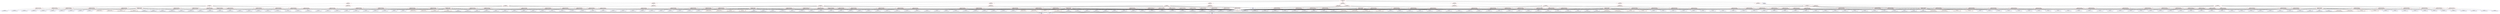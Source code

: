 digraph model_s{
"model_s" [ color=red, label="RooSimultaneousOpt\nmodel_s"];
"pdf_binEst_mu_q2-0" [ color=red, label="RooProdPdf\npdf_binEst_mu_q2-0"];
"pdf_binEst_mu_q2-0_nuis" [ color=red, label="RooRealSumPdf\npdf_binEst_mu_q2-0_nuis"];
"prop_binEst_mu_q2-0" [ color=red, label="CMSHistErrorPropagator\nprop_binEst_mu_q2-0"];
"shapeBkg_mu_Est_mu_q2-0_rebinPdf" [ color=red, label="CMSHistFunc\nshapeBkg_mu_Est_mu_q2-0_rebinPdf"];
"CMS_th1x" [ color=blue, label="RooRealVar\nCMS_th1x"];
"shapeSig_tau_Est_mu_q2-0_rebinPdf" [ color=red, label="CMSHistFunc\nshapeSig_tau_Est_mu_q2-0_rebinPdf"];
"n_exp_binEst_mu_q2-0_proc_mu" [ color=red, label="ProcessNormalization\nn_exp_binEst_mu_q2-0_proc_mu"];
"N_B2mu" [ color=blue, label="RooRealVar\nN_B2mu"];
"n_exp_binEst_mu_q2-0_proc_tau" [ color=red, label="ProcessNormalization\nn_exp_binEst_mu_q2-0_proc_tau"];
"r" [ color=blue, label="RooRealVar\nr"];
"prop_binEst_mu_q2-0_bin1" [ color=blue, label="RooRealVar\nprop_binEst_mu_q2-0_bin1"];
"prop_binEst_mu_q2-0_bin2" [ color=blue, label="RooRealVar\nprop_binEst_mu_q2-0_bin2"];
"prop_binEst_mu_q2-0_bin3" [ color=blue, label="RooRealVar\nprop_binEst_mu_q2-0_bin3"];
"prop_binEst_mu_q2-0_bin4" [ color=blue, label="RooRealVar\nprop_binEst_mu_q2-0_bin4"];
"prop_binEst_mu_q2-0_bin5" [ color=blue, label="RooRealVar\nprop_binEst_mu_q2-0_bin5"];
"prop_binEst_mu_q2-0_bin6" [ color=blue, label="RooRealVar\nprop_binEst_mu_q2-0_bin6"];
"prop_binEst_mu_q2-0_bin7" [ color=blue, label="RooRealVar\nprop_binEst_mu_q2-0_bin7"];
"prop_binEst_mu_q2-0_bin8" [ color=blue, label="RooRealVar\nprop_binEst_mu_q2-0_bin8"];
"prop_binEst_mu_q2-0_bin9" [ color=blue, label="RooRealVar\nprop_binEst_mu_q2-0_bin9"];
"prop_binEst_mu_q2-0_bin10" [ color=blue, label="RooRealVar\nprop_binEst_mu_q2-0_bin10"];
"prop_binEst_mu_q2-0_bin11" [ color=blue, label="RooRealVar\nprop_binEst_mu_q2-0_bin11"];
"prop_binEst_mu_q2-0_bin12" [ color=blue, label="RooRealVar\nprop_binEst_mu_q2-0_bin12"];
"prop_binEst_mu_q2-0_bin13" [ color=blue, label="RooRealVar\nprop_binEst_mu_q2-0_bin13"];
"prop_binEst_mu_q2-0_bin14" [ color=blue, label="RooRealVar\nprop_binEst_mu_q2-0_bin14"];
"ONE" [ color=blue, label="RooRealVar\nONE"];
"pdfbins_binEst_mu_q2-0" [ color=red, label="RooProdPdf\npdfbins_binEst_mu_q2-0"];
"prop_binEst_mu_q2-0_bin1_Pdf" [ color=red, label="SimpleGaussianConstraint\nprop_binEst_mu_q2-0_bin1_Pdf"];
"1" [ color=red, label="RooConstVar\n1"];
"prop_binEst_mu_q2-0_bin1_In" [ color=blue, label="RooRealVar\nprop_binEst_mu_q2-0_bin1_In"];
"prop_binEst_mu_q2-0_bin2_Pdf" [ color=red, label="SimpleGaussianConstraint\nprop_binEst_mu_q2-0_bin2_Pdf"];
"prop_binEst_mu_q2-0_bin2_In" [ color=blue, label="RooRealVar\nprop_binEst_mu_q2-0_bin2_In"];
"prop_binEst_mu_q2-0_bin3_Pdf" [ color=red, label="SimpleGaussianConstraint\nprop_binEst_mu_q2-0_bin3_Pdf"];
"prop_binEst_mu_q2-0_bin3_In" [ color=blue, label="RooRealVar\nprop_binEst_mu_q2-0_bin3_In"];
"prop_binEst_mu_q2-0_bin4_Pdf" [ color=red, label="SimpleGaussianConstraint\nprop_binEst_mu_q2-0_bin4_Pdf"];
"prop_binEst_mu_q2-0_bin4_In" [ color=blue, label="RooRealVar\nprop_binEst_mu_q2-0_bin4_In"];
"prop_binEst_mu_q2-0_bin5_Pdf" [ color=red, label="SimpleGaussianConstraint\nprop_binEst_mu_q2-0_bin5_Pdf"];
"prop_binEst_mu_q2-0_bin5_In" [ color=blue, label="RooRealVar\nprop_binEst_mu_q2-0_bin5_In"];
"prop_binEst_mu_q2-0_bin6_Pdf" [ color=red, label="SimpleGaussianConstraint\nprop_binEst_mu_q2-0_bin6_Pdf"];
"prop_binEst_mu_q2-0_bin6_In" [ color=blue, label="RooRealVar\nprop_binEst_mu_q2-0_bin6_In"];
"prop_binEst_mu_q2-0_bin7_Pdf" [ color=red, label="SimpleGaussianConstraint\nprop_binEst_mu_q2-0_bin7_Pdf"];
"prop_binEst_mu_q2-0_bin7_In" [ color=blue, label="RooRealVar\nprop_binEst_mu_q2-0_bin7_In"];
"prop_binEst_mu_q2-0_bin8_Pdf" [ color=red, label="SimpleGaussianConstraint\nprop_binEst_mu_q2-0_bin8_Pdf"];
"prop_binEst_mu_q2-0_bin8_In" [ color=blue, label="RooRealVar\nprop_binEst_mu_q2-0_bin8_In"];
"prop_binEst_mu_q2-0_bin9_Pdf" [ color=red, label="SimpleGaussianConstraint\nprop_binEst_mu_q2-0_bin9_Pdf"];
"prop_binEst_mu_q2-0_bin9_In" [ color=blue, label="RooRealVar\nprop_binEst_mu_q2-0_bin9_In"];
"prop_binEst_mu_q2-0_bin10_Pdf" [ color=red, label="SimpleGaussianConstraint\nprop_binEst_mu_q2-0_bin10_Pdf"];
"prop_binEst_mu_q2-0_bin10_In" [ color=blue, label="RooRealVar\nprop_binEst_mu_q2-0_bin10_In"];
"prop_binEst_mu_q2-0_bin11_Pdf" [ color=red, label="SimpleGaussianConstraint\nprop_binEst_mu_q2-0_bin11_Pdf"];
"prop_binEst_mu_q2-0_bin11_In" [ color=blue, label="RooRealVar\nprop_binEst_mu_q2-0_bin11_In"];
"prop_binEst_mu_q2-0_bin12_Pdf" [ color=red, label="SimpleGaussianConstraint\nprop_binEst_mu_q2-0_bin12_Pdf"];
"prop_binEst_mu_q2-0_bin12_In" [ color=blue, label="RooRealVar\nprop_binEst_mu_q2-0_bin12_In"];
"prop_binEst_mu_q2-0_bin13_Pdf" [ color=red, label="SimpleGaussianConstraint\nprop_binEst_mu_q2-0_bin13_Pdf"];
"prop_binEst_mu_q2-0_bin13_In" [ color=blue, label="RooRealVar\nprop_binEst_mu_q2-0_bin13_In"];
"prop_binEst_mu_q2-0_bin14_Pdf" [ color=red, label="SimpleGaussianConstraint\nprop_binEst_mu_q2-0_bin14_Pdf"];
"prop_binEst_mu_q2-0_bin14_In" [ color=blue, label="RooRealVar\nprop_binEst_mu_q2-0_bin14_In"];
"pdf_binEst_mu_q2-1" [ color=red, label="RooProdPdf\npdf_binEst_mu_q2-1"];
"pdf_binEst_mu_q2-1_nuis" [ color=red, label="RooRealSumPdf\npdf_binEst_mu_q2-1_nuis"];
"prop_binEst_mu_q2-1" [ color=red, label="CMSHistErrorPropagator\nprop_binEst_mu_q2-1"];
"shapeBkg_mu_Est_mu_q2-1_rebinPdf" [ color=red, label="CMSHistFunc\nshapeBkg_mu_Est_mu_q2-1_rebinPdf"];
"shapeSig_tau_Est_mu_q2-1_rebinPdf" [ color=red, label="CMSHistFunc\nshapeSig_tau_Est_mu_q2-1_rebinPdf"];
"n_exp_binEst_mu_q2-1_proc_mu" [ color=red, label="ProcessNormalization\nn_exp_binEst_mu_q2-1_proc_mu"];
"n_exp_binEst_mu_q2-1_proc_tau" [ color=red, label="ProcessNormalization\nn_exp_binEst_mu_q2-1_proc_tau"];
"prop_binEst_mu_q2-1_bin2" [ color=blue, label="RooRealVar\nprop_binEst_mu_q2-1_bin2"];
"prop_binEst_mu_q2-1_bin3" [ color=blue, label="RooRealVar\nprop_binEst_mu_q2-1_bin3"];
"prop_binEst_mu_q2-1_bin4" [ color=blue, label="RooRealVar\nprop_binEst_mu_q2-1_bin4"];
"prop_binEst_mu_q2-1_bin5" [ color=blue, label="RooRealVar\nprop_binEst_mu_q2-1_bin5"];
"prop_binEst_mu_q2-1_bin6" [ color=blue, label="RooRealVar\nprop_binEst_mu_q2-1_bin6"];
"prop_binEst_mu_q2-1_bin7" [ color=blue, label="RooRealVar\nprop_binEst_mu_q2-1_bin7"];
"prop_binEst_mu_q2-1_bin8" [ color=blue, label="RooRealVar\nprop_binEst_mu_q2-1_bin8"];
"prop_binEst_mu_q2-1_bin9" [ color=blue, label="RooRealVar\nprop_binEst_mu_q2-1_bin9"];
"prop_binEst_mu_q2-1_bin10" [ color=blue, label="RooRealVar\nprop_binEst_mu_q2-1_bin10"];
"prop_binEst_mu_q2-1_bin11" [ color=blue, label="RooRealVar\nprop_binEst_mu_q2-1_bin11"];
"prop_binEst_mu_q2-1_bin12" [ color=blue, label="RooRealVar\nprop_binEst_mu_q2-1_bin12"];
"prop_binEst_mu_q2-1_bin13" [ color=blue, label="RooRealVar\nprop_binEst_mu_q2-1_bin13"];
"prop_binEst_mu_q2-1_bin14" [ color=blue, label="RooRealVar\nprop_binEst_mu_q2-1_bin14"];
"pdfbins_binEst_mu_q2-1" [ color=red, label="RooProdPdf\npdfbins_binEst_mu_q2-1"];
"prop_binEst_mu_q2-1_bin2_Pdf" [ color=red, label="SimpleGaussianConstraint\nprop_binEst_mu_q2-1_bin2_Pdf"];
"prop_binEst_mu_q2-1_bin2_In" [ color=blue, label="RooRealVar\nprop_binEst_mu_q2-1_bin2_In"];
"prop_binEst_mu_q2-1_bin3_Pdf" [ color=red, label="SimpleGaussianConstraint\nprop_binEst_mu_q2-1_bin3_Pdf"];
"prop_binEst_mu_q2-1_bin3_In" [ color=blue, label="RooRealVar\nprop_binEst_mu_q2-1_bin3_In"];
"prop_binEst_mu_q2-1_bin4_Pdf" [ color=red, label="SimpleGaussianConstraint\nprop_binEst_mu_q2-1_bin4_Pdf"];
"prop_binEst_mu_q2-1_bin4_In" [ color=blue, label="RooRealVar\nprop_binEst_mu_q2-1_bin4_In"];
"prop_binEst_mu_q2-1_bin5_Pdf" [ color=red, label="SimpleGaussianConstraint\nprop_binEst_mu_q2-1_bin5_Pdf"];
"prop_binEst_mu_q2-1_bin5_In" [ color=blue, label="RooRealVar\nprop_binEst_mu_q2-1_bin5_In"];
"prop_binEst_mu_q2-1_bin6_Pdf" [ color=red, label="SimpleGaussianConstraint\nprop_binEst_mu_q2-1_bin6_Pdf"];
"prop_binEst_mu_q2-1_bin6_In" [ color=blue, label="RooRealVar\nprop_binEst_mu_q2-1_bin6_In"];
"prop_binEst_mu_q2-1_bin7_Pdf" [ color=red, label="SimpleGaussianConstraint\nprop_binEst_mu_q2-1_bin7_Pdf"];
"prop_binEst_mu_q2-1_bin7_In" [ color=blue, label="RooRealVar\nprop_binEst_mu_q2-1_bin7_In"];
"prop_binEst_mu_q2-1_bin8_Pdf" [ color=red, label="SimpleGaussianConstraint\nprop_binEst_mu_q2-1_bin8_Pdf"];
"prop_binEst_mu_q2-1_bin8_In" [ color=blue, label="RooRealVar\nprop_binEst_mu_q2-1_bin8_In"];
"prop_binEst_mu_q2-1_bin9_Pdf" [ color=red, label="SimpleGaussianConstraint\nprop_binEst_mu_q2-1_bin9_Pdf"];
"prop_binEst_mu_q2-1_bin9_In" [ color=blue, label="RooRealVar\nprop_binEst_mu_q2-1_bin9_In"];
"prop_binEst_mu_q2-1_bin10_Pdf" [ color=red, label="SimpleGaussianConstraint\nprop_binEst_mu_q2-1_bin10_Pdf"];
"prop_binEst_mu_q2-1_bin10_In" [ color=blue, label="RooRealVar\nprop_binEst_mu_q2-1_bin10_In"];
"prop_binEst_mu_q2-1_bin11_Pdf" [ color=red, label="SimpleGaussianConstraint\nprop_binEst_mu_q2-1_bin11_Pdf"];
"prop_binEst_mu_q2-1_bin11_In" [ color=blue, label="RooRealVar\nprop_binEst_mu_q2-1_bin11_In"];
"prop_binEst_mu_q2-1_bin12_Pdf" [ color=red, label="SimpleGaussianConstraint\nprop_binEst_mu_q2-1_bin12_Pdf"];
"prop_binEst_mu_q2-1_bin12_In" [ color=blue, label="RooRealVar\nprop_binEst_mu_q2-1_bin12_In"];
"prop_binEst_mu_q2-1_bin13_Pdf" [ color=red, label="SimpleGaussianConstraint\nprop_binEst_mu_q2-1_bin13_Pdf"];
"prop_binEst_mu_q2-1_bin13_In" [ color=blue, label="RooRealVar\nprop_binEst_mu_q2-1_bin13_In"];
"prop_binEst_mu_q2-1_bin14_Pdf" [ color=red, label="SimpleGaussianConstraint\nprop_binEst_mu_q2-1_bin14_Pdf"];
"prop_binEst_mu_q2-1_bin14_In" [ color=blue, label="RooRealVar\nprop_binEst_mu_q2-1_bin14_In"];
"pdf_binEst_mu_q2-2" [ color=red, label="RooProdPdf\npdf_binEst_mu_q2-2"];
"pdf_binEst_mu_q2-2_nuis" [ color=red, label="RooRealSumPdf\npdf_binEst_mu_q2-2_nuis"];
"prop_binEst_mu_q2-2" [ color=red, label="CMSHistErrorPropagator\nprop_binEst_mu_q2-2"];
"shapeBkg_mu_Est_mu_q2-2_rebinPdf" [ color=red, label="CMSHistFunc\nshapeBkg_mu_Est_mu_q2-2_rebinPdf"];
"shapeSig_tau_Est_mu_q2-2_rebinPdf" [ color=red, label="CMSHistFunc\nshapeSig_tau_Est_mu_q2-2_rebinPdf"];
"n_exp_binEst_mu_q2-2_proc_mu" [ color=red, label="ProcessNormalization\nn_exp_binEst_mu_q2-2_proc_mu"];
"n_exp_binEst_mu_q2-2_proc_tau" [ color=red, label="ProcessNormalization\nn_exp_binEst_mu_q2-2_proc_tau"];
"prop_binEst_mu_q2-2_bin1" [ color=blue, label="RooRealVar\nprop_binEst_mu_q2-2_bin1"];
"prop_binEst_mu_q2-2_bin2" [ color=blue, label="RooRealVar\nprop_binEst_mu_q2-2_bin2"];
"prop_binEst_mu_q2-2_bin3" [ color=blue, label="RooRealVar\nprop_binEst_mu_q2-2_bin3"];
"prop_binEst_mu_q2-2_bin4" [ color=blue, label="RooRealVar\nprop_binEst_mu_q2-2_bin4"];
"prop_binEst_mu_q2-2_bin5" [ color=blue, label="RooRealVar\nprop_binEst_mu_q2-2_bin5"];
"prop_binEst_mu_q2-2_bin6" [ color=blue, label="RooRealVar\nprop_binEst_mu_q2-2_bin6"];
"prop_binEst_mu_q2-2_bin7" [ color=blue, label="RooRealVar\nprop_binEst_mu_q2-2_bin7"];
"prop_binEst_mu_q2-2_bin8" [ color=blue, label="RooRealVar\nprop_binEst_mu_q2-2_bin8"];
"prop_binEst_mu_q2-2_bin9" [ color=blue, label="RooRealVar\nprop_binEst_mu_q2-2_bin9"];
"prop_binEst_mu_q2-2_bin10" [ color=blue, label="RooRealVar\nprop_binEst_mu_q2-2_bin10"];
"prop_binEst_mu_q2-2_bin11" [ color=blue, label="RooRealVar\nprop_binEst_mu_q2-2_bin11"];
"prop_binEst_mu_q2-2_bin12" [ color=blue, label="RooRealVar\nprop_binEst_mu_q2-2_bin12"];
"prop_binEst_mu_q2-2_bin13" [ color=blue, label="RooRealVar\nprop_binEst_mu_q2-2_bin13"];
"prop_binEst_mu_q2-2_bin14" [ color=blue, label="RooRealVar\nprop_binEst_mu_q2-2_bin14"];
"pdfbins_binEst_mu_q2-2" [ color=red, label="RooProdPdf\npdfbins_binEst_mu_q2-2"];
"prop_binEst_mu_q2-2_bin1_Pdf" [ color=red, label="SimpleGaussianConstraint\nprop_binEst_mu_q2-2_bin1_Pdf"];
"prop_binEst_mu_q2-2_bin1_In" [ color=blue, label="RooRealVar\nprop_binEst_mu_q2-2_bin1_In"];
"prop_binEst_mu_q2-2_bin2_Pdf" [ color=red, label="SimpleGaussianConstraint\nprop_binEst_mu_q2-2_bin2_Pdf"];
"prop_binEst_mu_q2-2_bin2_In" [ color=blue, label="RooRealVar\nprop_binEst_mu_q2-2_bin2_In"];
"prop_binEst_mu_q2-2_bin3_Pdf" [ color=red, label="SimpleGaussianConstraint\nprop_binEst_mu_q2-2_bin3_Pdf"];
"prop_binEst_mu_q2-2_bin3_In" [ color=blue, label="RooRealVar\nprop_binEst_mu_q2-2_bin3_In"];
"prop_binEst_mu_q2-2_bin4_Pdf" [ color=red, label="SimpleGaussianConstraint\nprop_binEst_mu_q2-2_bin4_Pdf"];
"prop_binEst_mu_q2-2_bin4_In" [ color=blue, label="RooRealVar\nprop_binEst_mu_q2-2_bin4_In"];
"prop_binEst_mu_q2-2_bin5_Pdf" [ color=red, label="SimpleGaussianConstraint\nprop_binEst_mu_q2-2_bin5_Pdf"];
"prop_binEst_mu_q2-2_bin5_In" [ color=blue, label="RooRealVar\nprop_binEst_mu_q2-2_bin5_In"];
"prop_binEst_mu_q2-2_bin6_Pdf" [ color=red, label="SimpleGaussianConstraint\nprop_binEst_mu_q2-2_bin6_Pdf"];
"prop_binEst_mu_q2-2_bin6_In" [ color=blue, label="RooRealVar\nprop_binEst_mu_q2-2_bin6_In"];
"prop_binEst_mu_q2-2_bin7_Pdf" [ color=red, label="SimpleGaussianConstraint\nprop_binEst_mu_q2-2_bin7_Pdf"];
"prop_binEst_mu_q2-2_bin7_In" [ color=blue, label="RooRealVar\nprop_binEst_mu_q2-2_bin7_In"];
"prop_binEst_mu_q2-2_bin8_Pdf" [ color=red, label="SimpleGaussianConstraint\nprop_binEst_mu_q2-2_bin8_Pdf"];
"prop_binEst_mu_q2-2_bin8_In" [ color=blue, label="RooRealVar\nprop_binEst_mu_q2-2_bin8_In"];
"prop_binEst_mu_q2-2_bin9_Pdf" [ color=red, label="SimpleGaussianConstraint\nprop_binEst_mu_q2-2_bin9_Pdf"];
"prop_binEst_mu_q2-2_bin9_In" [ color=blue, label="RooRealVar\nprop_binEst_mu_q2-2_bin9_In"];
"prop_binEst_mu_q2-2_bin10_Pdf" [ color=red, label="SimpleGaussianConstraint\nprop_binEst_mu_q2-2_bin10_Pdf"];
"prop_binEst_mu_q2-2_bin10_In" [ color=blue, label="RooRealVar\nprop_binEst_mu_q2-2_bin10_In"];
"prop_binEst_mu_q2-2_bin11_Pdf" [ color=red, label="SimpleGaussianConstraint\nprop_binEst_mu_q2-2_bin11_Pdf"];
"prop_binEst_mu_q2-2_bin11_In" [ color=blue, label="RooRealVar\nprop_binEst_mu_q2-2_bin11_In"];
"prop_binEst_mu_q2-2_bin12_Pdf" [ color=red, label="SimpleGaussianConstraint\nprop_binEst_mu_q2-2_bin12_Pdf"];
"prop_binEst_mu_q2-2_bin12_In" [ color=blue, label="RooRealVar\nprop_binEst_mu_q2-2_bin12_In"];
"prop_binEst_mu_q2-2_bin13_Pdf" [ color=red, label="SimpleGaussianConstraint\nprop_binEst_mu_q2-2_bin13_Pdf"];
"prop_binEst_mu_q2-2_bin13_In" [ color=blue, label="RooRealVar\nprop_binEst_mu_q2-2_bin13_In"];
"prop_binEst_mu_q2-2_bin14_Pdf" [ color=red, label="SimpleGaussianConstraint\nprop_binEst_mu_q2-2_bin14_Pdf"];
"prop_binEst_mu_q2-2_bin14_In" [ color=blue, label="RooRealVar\nprop_binEst_mu_q2-2_bin14_In"];
"pdf_binEst_mu_q2-3" [ color=red, label="RooProdPdf\npdf_binEst_mu_q2-3"];
"pdf_binEst_mu_q2-3_nuis" [ color=red, label="RooRealSumPdf\npdf_binEst_mu_q2-3_nuis"];
"prop_binEst_mu_q2-3" [ color=red, label="CMSHistErrorPropagator\nprop_binEst_mu_q2-3"];
"shapeBkg_mu_Est_mu_q2-3_rebinPdf" [ color=red, label="CMSHistFunc\nshapeBkg_mu_Est_mu_q2-3_rebinPdf"];
"shapeSig_tau_Est_mu_q2-3_rebinPdf" [ color=red, label="CMSHistFunc\nshapeSig_tau_Est_mu_q2-3_rebinPdf"];
"n_exp_binEst_mu_q2-3_proc_mu" [ color=red, label="ProcessNormalization\nn_exp_binEst_mu_q2-3_proc_mu"];
"n_exp_binEst_mu_q2-3_proc_tau" [ color=red, label="ProcessNormalization\nn_exp_binEst_mu_q2-3_proc_tau"];
"prop_binEst_mu_q2-3_bin0" [ color=blue, label="RooRealVar\nprop_binEst_mu_q2-3_bin0"];
"prop_binEst_mu_q2-3_bin1" [ color=blue, label="RooRealVar\nprop_binEst_mu_q2-3_bin1"];
"prop_binEst_mu_q2-3_bin2" [ color=blue, label="RooRealVar\nprop_binEst_mu_q2-3_bin2"];
"prop_binEst_mu_q2-3_bin3" [ color=blue, label="RooRealVar\nprop_binEst_mu_q2-3_bin3"];
"prop_binEst_mu_q2-3_bin4" [ color=blue, label="RooRealVar\nprop_binEst_mu_q2-3_bin4"];
"prop_binEst_mu_q2-3_bin5" [ color=blue, label="RooRealVar\nprop_binEst_mu_q2-3_bin5"];
"prop_binEst_mu_q2-3_bin6" [ color=blue, label="RooRealVar\nprop_binEst_mu_q2-3_bin6"];
"prop_binEst_mu_q2-3_bin7" [ color=blue, label="RooRealVar\nprop_binEst_mu_q2-3_bin7"];
"prop_binEst_mu_q2-3_bin8" [ color=blue, label="RooRealVar\nprop_binEst_mu_q2-3_bin8"];
"prop_binEst_mu_q2-3_bin9" [ color=blue, label="RooRealVar\nprop_binEst_mu_q2-3_bin9"];
"prop_binEst_mu_q2-3_bin10" [ color=blue, label="RooRealVar\nprop_binEst_mu_q2-3_bin10"];
"prop_binEst_mu_q2-3_bin11" [ color=blue, label="RooRealVar\nprop_binEst_mu_q2-3_bin11"];
"prop_binEst_mu_q2-3_bin12" [ color=blue, label="RooRealVar\nprop_binEst_mu_q2-3_bin12"];
"prop_binEst_mu_q2-3_bin13" [ color=blue, label="RooRealVar\nprop_binEst_mu_q2-3_bin13"];
"prop_binEst_mu_q2-3_bin14" [ color=blue, label="RooRealVar\nprop_binEst_mu_q2-3_bin14"];
"pdfbins_binEst_mu_q2-3" [ color=red, label="RooProdPdf\npdfbins_binEst_mu_q2-3"];
"prop_binEst_mu_q2-3_bin0_Pdf" [ color=red, label="SimpleGaussianConstraint\nprop_binEst_mu_q2-3_bin0_Pdf"];
"prop_binEst_mu_q2-3_bin0_In" [ color=blue, label="RooRealVar\nprop_binEst_mu_q2-3_bin0_In"];
"prop_binEst_mu_q2-3_bin1_Pdf" [ color=red, label="SimpleGaussianConstraint\nprop_binEst_mu_q2-3_bin1_Pdf"];
"prop_binEst_mu_q2-3_bin1_In" [ color=blue, label="RooRealVar\nprop_binEst_mu_q2-3_bin1_In"];
"prop_binEst_mu_q2-3_bin2_Pdf" [ color=red, label="SimpleGaussianConstraint\nprop_binEst_mu_q2-3_bin2_Pdf"];
"prop_binEst_mu_q2-3_bin2_In" [ color=blue, label="RooRealVar\nprop_binEst_mu_q2-3_bin2_In"];
"prop_binEst_mu_q2-3_bin3_Pdf" [ color=red, label="SimpleGaussianConstraint\nprop_binEst_mu_q2-3_bin3_Pdf"];
"prop_binEst_mu_q2-3_bin3_In" [ color=blue, label="RooRealVar\nprop_binEst_mu_q2-3_bin3_In"];
"prop_binEst_mu_q2-3_bin4_Pdf" [ color=red, label="SimpleGaussianConstraint\nprop_binEst_mu_q2-3_bin4_Pdf"];
"prop_binEst_mu_q2-3_bin4_In" [ color=blue, label="RooRealVar\nprop_binEst_mu_q2-3_bin4_In"];
"prop_binEst_mu_q2-3_bin5_Pdf" [ color=red, label="SimpleGaussianConstraint\nprop_binEst_mu_q2-3_bin5_Pdf"];
"prop_binEst_mu_q2-3_bin5_In" [ color=blue, label="RooRealVar\nprop_binEst_mu_q2-3_bin5_In"];
"prop_binEst_mu_q2-3_bin6_Pdf" [ color=red, label="SimpleGaussianConstraint\nprop_binEst_mu_q2-3_bin6_Pdf"];
"prop_binEst_mu_q2-3_bin6_In" [ color=blue, label="RooRealVar\nprop_binEst_mu_q2-3_bin6_In"];
"prop_binEst_mu_q2-3_bin7_Pdf" [ color=red, label="SimpleGaussianConstraint\nprop_binEst_mu_q2-3_bin7_Pdf"];
"prop_binEst_mu_q2-3_bin7_In" [ color=blue, label="RooRealVar\nprop_binEst_mu_q2-3_bin7_In"];
"prop_binEst_mu_q2-3_bin8_Pdf" [ color=red, label="SimpleGaussianConstraint\nprop_binEst_mu_q2-3_bin8_Pdf"];
"prop_binEst_mu_q2-3_bin8_In" [ color=blue, label="RooRealVar\nprop_binEst_mu_q2-3_bin8_In"];
"prop_binEst_mu_q2-3_bin9_Pdf" [ color=red, label="SimpleGaussianConstraint\nprop_binEst_mu_q2-3_bin9_Pdf"];
"prop_binEst_mu_q2-3_bin9_In" [ color=blue, label="RooRealVar\nprop_binEst_mu_q2-3_bin9_In"];
"prop_binEst_mu_q2-3_bin10_Pdf" [ color=red, label="SimpleGaussianConstraint\nprop_binEst_mu_q2-3_bin10_Pdf"];
"prop_binEst_mu_q2-3_bin10_In" [ color=blue, label="RooRealVar\nprop_binEst_mu_q2-3_bin10_In"];
"prop_binEst_mu_q2-3_bin11_Pdf" [ color=red, label="SimpleGaussianConstraint\nprop_binEst_mu_q2-3_bin11_Pdf"];
"prop_binEst_mu_q2-3_bin11_In" [ color=blue, label="RooRealVar\nprop_binEst_mu_q2-3_bin11_In"];
"prop_binEst_mu_q2-3_bin12_Pdf" [ color=red, label="SimpleGaussianConstraint\nprop_binEst_mu_q2-3_bin12_Pdf"];
"prop_binEst_mu_q2-3_bin12_In" [ color=blue, label="RooRealVar\nprop_binEst_mu_q2-3_bin12_In"];
"prop_binEst_mu_q2-3_bin13_Pdf" [ color=red, label="SimpleGaussianConstraint\nprop_binEst_mu_q2-3_bin13_Pdf"];
"prop_binEst_mu_q2-3_bin13_In" [ color=blue, label="RooRealVar\nprop_binEst_mu_q2-3_bin13_In"];
"prop_binEst_mu_q2-3_bin14_Pdf" [ color=red, label="SimpleGaussianConstraint\nprop_binEst_mu_q2-3_bin14_Pdf"];
"prop_binEst_mu_q2-3_bin14_In" [ color=blue, label="RooRealVar\nprop_binEst_mu_q2-3_bin14_In"];
"pdf_binM2_miss_q2-0" [ color=red, label="RooProdPdf\npdf_binM2_miss_q2-0"];
"pdf_binM2_miss_q2-0_nuis" [ color=red, label="RooRealSumPdf\npdf_binM2_miss_q2-0_nuis"];
"prop_binM2_miss_q2-0" [ color=red, label="CMSHistErrorPropagator\nprop_binM2_miss_q2-0"];
"shapeBkg_mu_M2_miss_q2-0_rebinPdf" [ color=red, label="CMSHistFunc\nshapeBkg_mu_M2_miss_q2-0_rebinPdf"];
"shapeSig_tau_M2_miss_q2-0_rebinPdf" [ color=red, label="CMSHistFunc\nshapeSig_tau_M2_miss_q2-0_rebinPdf"];
"n_exp_binM2_miss_q2-0_proc_mu" [ color=red, label="ProcessNormalization\nn_exp_binM2_miss_q2-0_proc_mu"];
"n_exp_binM2_miss_q2-0_proc_tau" [ color=red, label="ProcessNormalization\nn_exp_binM2_miss_q2-0_proc_tau"];
"prop_binM2_miss_q2-0_bin0" [ color=blue, label="RooRealVar\nprop_binM2_miss_q2-0_bin0"];
"prop_binM2_miss_q2-0_bin1" [ color=blue, label="RooRealVar\nprop_binM2_miss_q2-0_bin1"];
"prop_binM2_miss_q2-0_bin2" [ color=blue, label="RooRealVar\nprop_binM2_miss_q2-0_bin2"];
"prop_binM2_miss_q2-0_bin3" [ color=blue, label="RooRealVar\nprop_binM2_miss_q2-0_bin3"];
"prop_binM2_miss_q2-0_bin4" [ color=blue, label="RooRealVar\nprop_binM2_miss_q2-0_bin4"];
"prop_binM2_miss_q2-0_bin5" [ color=blue, label="RooRealVar\nprop_binM2_miss_q2-0_bin5"];
"prop_binM2_miss_q2-0_bin6" [ color=blue, label="RooRealVar\nprop_binM2_miss_q2-0_bin6"];
"prop_binM2_miss_q2-0_bin7" [ color=blue, label="RooRealVar\nprop_binM2_miss_q2-0_bin7"];
"pdfbins_binM2_miss_q2-0" [ color=red, label="RooProdPdf\npdfbins_binM2_miss_q2-0"];
"prop_binM2_miss_q2-0_bin0_Pdf" [ color=red, label="SimpleGaussianConstraint\nprop_binM2_miss_q2-0_bin0_Pdf"];
"prop_binM2_miss_q2-0_bin0_In" [ color=blue, label="RooRealVar\nprop_binM2_miss_q2-0_bin0_In"];
"prop_binM2_miss_q2-0_bin1_Pdf" [ color=red, label="SimpleGaussianConstraint\nprop_binM2_miss_q2-0_bin1_Pdf"];
"prop_binM2_miss_q2-0_bin1_In" [ color=blue, label="RooRealVar\nprop_binM2_miss_q2-0_bin1_In"];
"prop_binM2_miss_q2-0_bin2_Pdf" [ color=red, label="SimpleGaussianConstraint\nprop_binM2_miss_q2-0_bin2_Pdf"];
"prop_binM2_miss_q2-0_bin2_In" [ color=blue, label="RooRealVar\nprop_binM2_miss_q2-0_bin2_In"];
"prop_binM2_miss_q2-0_bin3_Pdf" [ color=red, label="SimpleGaussianConstraint\nprop_binM2_miss_q2-0_bin3_Pdf"];
"prop_binM2_miss_q2-0_bin3_In" [ color=blue, label="RooRealVar\nprop_binM2_miss_q2-0_bin3_In"];
"prop_binM2_miss_q2-0_bin4_Pdf" [ color=red, label="SimpleGaussianConstraint\nprop_binM2_miss_q2-0_bin4_Pdf"];
"prop_binM2_miss_q2-0_bin4_In" [ color=blue, label="RooRealVar\nprop_binM2_miss_q2-0_bin4_In"];
"prop_binM2_miss_q2-0_bin5_Pdf" [ color=red, label="SimpleGaussianConstraint\nprop_binM2_miss_q2-0_bin5_Pdf"];
"prop_binM2_miss_q2-0_bin5_In" [ color=blue, label="RooRealVar\nprop_binM2_miss_q2-0_bin5_In"];
"prop_binM2_miss_q2-0_bin6_Pdf" [ color=red, label="SimpleGaussianConstraint\nprop_binM2_miss_q2-0_bin6_Pdf"];
"prop_binM2_miss_q2-0_bin6_In" [ color=blue, label="RooRealVar\nprop_binM2_miss_q2-0_bin6_In"];
"prop_binM2_miss_q2-0_bin7_Pdf" [ color=red, label="SimpleGaussianConstraint\nprop_binM2_miss_q2-0_bin7_Pdf"];
"prop_binM2_miss_q2-0_bin7_In" [ color=blue, label="RooRealVar\nprop_binM2_miss_q2-0_bin7_In"];
"pdf_binM2_miss_q2-1" [ color=red, label="RooProdPdf\npdf_binM2_miss_q2-1"];
"pdf_binM2_miss_q2-1_nuis" [ color=red, label="RooRealSumPdf\npdf_binM2_miss_q2-1_nuis"];
"prop_binM2_miss_q2-1" [ color=red, label="CMSHistErrorPropagator\nprop_binM2_miss_q2-1"];
"shapeBkg_mu_M2_miss_q2-1_rebinPdf" [ color=red, label="CMSHistFunc\nshapeBkg_mu_M2_miss_q2-1_rebinPdf"];
"shapeSig_tau_M2_miss_q2-1_rebinPdf" [ color=red, label="CMSHistFunc\nshapeSig_tau_M2_miss_q2-1_rebinPdf"];
"n_exp_binM2_miss_q2-1_proc_mu" [ color=red, label="ProcessNormalization\nn_exp_binM2_miss_q2-1_proc_mu"];
"n_exp_binM2_miss_q2-1_proc_tau" [ color=red, label="ProcessNormalization\nn_exp_binM2_miss_q2-1_proc_tau"];
"prop_binM2_miss_q2-1_bin0" [ color=blue, label="RooRealVar\nprop_binM2_miss_q2-1_bin0"];
"prop_binM2_miss_q2-1_bin1" [ color=blue, label="RooRealVar\nprop_binM2_miss_q2-1_bin1"];
"prop_binM2_miss_q2-1_bin2" [ color=blue, label="RooRealVar\nprop_binM2_miss_q2-1_bin2"];
"prop_binM2_miss_q2-1_bin3" [ color=blue, label="RooRealVar\nprop_binM2_miss_q2-1_bin3"];
"prop_binM2_miss_q2-1_bin4" [ color=blue, label="RooRealVar\nprop_binM2_miss_q2-1_bin4"];
"prop_binM2_miss_q2-1_bin5" [ color=blue, label="RooRealVar\nprop_binM2_miss_q2-1_bin5"];
"prop_binM2_miss_q2-1_bin6" [ color=blue, label="RooRealVar\nprop_binM2_miss_q2-1_bin6"];
"prop_binM2_miss_q2-1_bin7" [ color=blue, label="RooRealVar\nprop_binM2_miss_q2-1_bin7"];
"prop_binM2_miss_q2-1_bin8" [ color=blue, label="RooRealVar\nprop_binM2_miss_q2-1_bin8"];
"prop_binM2_miss_q2-1_bin9" [ color=blue, label="RooRealVar\nprop_binM2_miss_q2-1_bin9"];
"prop_binM2_miss_q2-1_bin10" [ color=blue, label="RooRealVar\nprop_binM2_miss_q2-1_bin10"];
"pdfbins_binM2_miss_q2-1" [ color=red, label="RooProdPdf\npdfbins_binM2_miss_q2-1"];
"prop_binM2_miss_q2-1_bin0_Pdf" [ color=red, label="SimpleGaussianConstraint\nprop_binM2_miss_q2-1_bin0_Pdf"];
"prop_binM2_miss_q2-1_bin0_In" [ color=blue, label="RooRealVar\nprop_binM2_miss_q2-1_bin0_In"];
"prop_binM2_miss_q2-1_bin1_Pdf" [ color=red, label="SimpleGaussianConstraint\nprop_binM2_miss_q2-1_bin1_Pdf"];
"prop_binM2_miss_q2-1_bin1_In" [ color=blue, label="RooRealVar\nprop_binM2_miss_q2-1_bin1_In"];
"prop_binM2_miss_q2-1_bin2_Pdf" [ color=red, label="SimpleGaussianConstraint\nprop_binM2_miss_q2-1_bin2_Pdf"];
"prop_binM2_miss_q2-1_bin2_In" [ color=blue, label="RooRealVar\nprop_binM2_miss_q2-1_bin2_In"];
"prop_binM2_miss_q2-1_bin3_Pdf" [ color=red, label="SimpleGaussianConstraint\nprop_binM2_miss_q2-1_bin3_Pdf"];
"prop_binM2_miss_q2-1_bin3_In" [ color=blue, label="RooRealVar\nprop_binM2_miss_q2-1_bin3_In"];
"prop_binM2_miss_q2-1_bin4_Pdf" [ color=red, label="SimpleGaussianConstraint\nprop_binM2_miss_q2-1_bin4_Pdf"];
"prop_binM2_miss_q2-1_bin4_In" [ color=blue, label="RooRealVar\nprop_binM2_miss_q2-1_bin4_In"];
"prop_binM2_miss_q2-1_bin5_Pdf" [ color=red, label="SimpleGaussianConstraint\nprop_binM2_miss_q2-1_bin5_Pdf"];
"prop_binM2_miss_q2-1_bin5_In" [ color=blue, label="RooRealVar\nprop_binM2_miss_q2-1_bin5_In"];
"prop_binM2_miss_q2-1_bin6_Pdf" [ color=red, label="SimpleGaussianConstraint\nprop_binM2_miss_q2-1_bin6_Pdf"];
"prop_binM2_miss_q2-1_bin6_In" [ color=blue, label="RooRealVar\nprop_binM2_miss_q2-1_bin6_In"];
"prop_binM2_miss_q2-1_bin7_Pdf" [ color=red, label="SimpleGaussianConstraint\nprop_binM2_miss_q2-1_bin7_Pdf"];
"prop_binM2_miss_q2-1_bin7_In" [ color=blue, label="RooRealVar\nprop_binM2_miss_q2-1_bin7_In"];
"prop_binM2_miss_q2-1_bin8_Pdf" [ color=red, label="SimpleGaussianConstraint\nprop_binM2_miss_q2-1_bin8_Pdf"];
"prop_binM2_miss_q2-1_bin8_In" [ color=blue, label="RooRealVar\nprop_binM2_miss_q2-1_bin8_In"];
"prop_binM2_miss_q2-1_bin9_Pdf" [ color=red, label="SimpleGaussianConstraint\nprop_binM2_miss_q2-1_bin9_Pdf"];
"prop_binM2_miss_q2-1_bin9_In" [ color=blue, label="RooRealVar\nprop_binM2_miss_q2-1_bin9_In"];
"prop_binM2_miss_q2-1_bin10_Pdf" [ color=red, label="SimpleGaussianConstraint\nprop_binM2_miss_q2-1_bin10_Pdf"];
"prop_binM2_miss_q2-1_bin10_In" [ color=blue, label="RooRealVar\nprop_binM2_miss_q2-1_bin10_In"];
"pdf_binM2_miss_q2-2" [ color=red, label="RooProdPdf\npdf_binM2_miss_q2-2"];
"pdf_binM2_miss_q2-2_nuis" [ color=red, label="RooRealSumPdf\npdf_binM2_miss_q2-2_nuis"];
"prop_binM2_miss_q2-2" [ color=red, label="CMSHistErrorPropagator\nprop_binM2_miss_q2-2"];
"shapeBkg_mu_M2_miss_q2-2_rebinPdf" [ color=red, label="CMSHistFunc\nshapeBkg_mu_M2_miss_q2-2_rebinPdf"];
"shapeSig_tau_M2_miss_q2-2_rebinPdf" [ color=red, label="CMSHistFunc\nshapeSig_tau_M2_miss_q2-2_rebinPdf"];
"n_exp_binM2_miss_q2-2_proc_mu" [ color=red, label="ProcessNormalization\nn_exp_binM2_miss_q2-2_proc_mu"];
"n_exp_binM2_miss_q2-2_proc_tau" [ color=red, label="ProcessNormalization\nn_exp_binM2_miss_q2-2_proc_tau"];
"prop_binM2_miss_q2-2_bin0" [ color=blue, label="RooRealVar\nprop_binM2_miss_q2-2_bin0"];
"prop_binM2_miss_q2-2_bin1" [ color=blue, label="RooRealVar\nprop_binM2_miss_q2-2_bin1"];
"prop_binM2_miss_q2-2_bin2" [ color=blue, label="RooRealVar\nprop_binM2_miss_q2-2_bin2"];
"prop_binM2_miss_q2-2_bin3" [ color=blue, label="RooRealVar\nprop_binM2_miss_q2-2_bin3"];
"prop_binM2_miss_q2-2_bin4" [ color=blue, label="RooRealVar\nprop_binM2_miss_q2-2_bin4"];
"prop_binM2_miss_q2-2_bin5" [ color=blue, label="RooRealVar\nprop_binM2_miss_q2-2_bin5"];
"prop_binM2_miss_q2-2_bin6" [ color=blue, label="RooRealVar\nprop_binM2_miss_q2-2_bin6"];
"prop_binM2_miss_q2-2_bin7" [ color=blue, label="RooRealVar\nprop_binM2_miss_q2-2_bin7"];
"prop_binM2_miss_q2-2_bin8" [ color=blue, label="RooRealVar\nprop_binM2_miss_q2-2_bin8"];
"prop_binM2_miss_q2-2_bin9" [ color=blue, label="RooRealVar\nprop_binM2_miss_q2-2_bin9"];
"prop_binM2_miss_q2-2_bin10" [ color=blue, label="RooRealVar\nprop_binM2_miss_q2-2_bin10"];
"prop_binM2_miss_q2-2_bin11" [ color=blue, label="RooRealVar\nprop_binM2_miss_q2-2_bin11"];
"prop_binM2_miss_q2-2_bin12" [ color=blue, label="RooRealVar\nprop_binM2_miss_q2-2_bin12"];
"prop_binM2_miss_q2-2_bin13" [ color=blue, label="RooRealVar\nprop_binM2_miss_q2-2_bin13"];
"prop_binM2_miss_q2-2_bin14" [ color=blue, label="RooRealVar\nprop_binM2_miss_q2-2_bin14"];
"pdfbins_binM2_miss_q2-2" [ color=red, label="RooProdPdf\npdfbins_binM2_miss_q2-2"];
"prop_binM2_miss_q2-2_bin0_Pdf" [ color=red, label="SimpleGaussianConstraint\nprop_binM2_miss_q2-2_bin0_Pdf"];
"prop_binM2_miss_q2-2_bin0_In" [ color=blue, label="RooRealVar\nprop_binM2_miss_q2-2_bin0_In"];
"prop_binM2_miss_q2-2_bin1_Pdf" [ color=red, label="SimpleGaussianConstraint\nprop_binM2_miss_q2-2_bin1_Pdf"];
"prop_binM2_miss_q2-2_bin1_In" [ color=blue, label="RooRealVar\nprop_binM2_miss_q2-2_bin1_In"];
"prop_binM2_miss_q2-2_bin2_Pdf" [ color=red, label="SimpleGaussianConstraint\nprop_binM2_miss_q2-2_bin2_Pdf"];
"prop_binM2_miss_q2-2_bin2_In" [ color=blue, label="RooRealVar\nprop_binM2_miss_q2-2_bin2_In"];
"prop_binM2_miss_q2-2_bin3_Pdf" [ color=red, label="SimpleGaussianConstraint\nprop_binM2_miss_q2-2_bin3_Pdf"];
"prop_binM2_miss_q2-2_bin3_In" [ color=blue, label="RooRealVar\nprop_binM2_miss_q2-2_bin3_In"];
"prop_binM2_miss_q2-2_bin4_Pdf" [ color=red, label="SimpleGaussianConstraint\nprop_binM2_miss_q2-2_bin4_Pdf"];
"prop_binM2_miss_q2-2_bin4_In" [ color=blue, label="RooRealVar\nprop_binM2_miss_q2-2_bin4_In"];
"prop_binM2_miss_q2-2_bin5_Pdf" [ color=red, label="SimpleGaussianConstraint\nprop_binM2_miss_q2-2_bin5_Pdf"];
"prop_binM2_miss_q2-2_bin5_In" [ color=blue, label="RooRealVar\nprop_binM2_miss_q2-2_bin5_In"];
"prop_binM2_miss_q2-2_bin6_Pdf" [ color=red, label="SimpleGaussianConstraint\nprop_binM2_miss_q2-2_bin6_Pdf"];
"prop_binM2_miss_q2-2_bin6_In" [ color=blue, label="RooRealVar\nprop_binM2_miss_q2-2_bin6_In"];
"prop_binM2_miss_q2-2_bin7_Pdf" [ color=red, label="SimpleGaussianConstraint\nprop_binM2_miss_q2-2_bin7_Pdf"];
"prop_binM2_miss_q2-2_bin7_In" [ color=blue, label="RooRealVar\nprop_binM2_miss_q2-2_bin7_In"];
"prop_binM2_miss_q2-2_bin8_Pdf" [ color=red, label="SimpleGaussianConstraint\nprop_binM2_miss_q2-2_bin8_Pdf"];
"prop_binM2_miss_q2-2_bin8_In" [ color=blue, label="RooRealVar\nprop_binM2_miss_q2-2_bin8_In"];
"prop_binM2_miss_q2-2_bin9_Pdf" [ color=red, label="SimpleGaussianConstraint\nprop_binM2_miss_q2-2_bin9_Pdf"];
"prop_binM2_miss_q2-2_bin9_In" [ color=blue, label="RooRealVar\nprop_binM2_miss_q2-2_bin9_In"];
"prop_binM2_miss_q2-2_bin10_Pdf" [ color=red, label="SimpleGaussianConstraint\nprop_binM2_miss_q2-2_bin10_Pdf"];
"prop_binM2_miss_q2-2_bin10_In" [ color=blue, label="RooRealVar\nprop_binM2_miss_q2-2_bin10_In"];
"prop_binM2_miss_q2-2_bin11_Pdf" [ color=red, label="SimpleGaussianConstraint\nprop_binM2_miss_q2-2_bin11_Pdf"];
"prop_binM2_miss_q2-2_bin11_In" [ color=blue, label="RooRealVar\nprop_binM2_miss_q2-2_bin11_In"];
"prop_binM2_miss_q2-2_bin12_Pdf" [ color=red, label="SimpleGaussianConstraint\nprop_binM2_miss_q2-2_bin12_Pdf"];
"prop_binM2_miss_q2-2_bin12_In" [ color=blue, label="RooRealVar\nprop_binM2_miss_q2-2_bin12_In"];
"prop_binM2_miss_q2-2_bin13_Pdf" [ color=red, label="SimpleGaussianConstraint\nprop_binM2_miss_q2-2_bin13_Pdf"];
"prop_binM2_miss_q2-2_bin13_In" [ color=blue, label="RooRealVar\nprop_binM2_miss_q2-2_bin13_In"];
"prop_binM2_miss_q2-2_bin14_Pdf" [ color=red, label="SimpleGaussianConstraint\nprop_binM2_miss_q2-2_bin14_Pdf"];
"prop_binM2_miss_q2-2_bin14_In" [ color=blue, label="RooRealVar\nprop_binM2_miss_q2-2_bin14_In"];
"pdf_binM2_miss_q2-3" [ color=red, label="RooProdPdf\npdf_binM2_miss_q2-3"];
"pdf_binM2_miss_q2-3_nuis" [ color=red, label="RooRealSumPdf\npdf_binM2_miss_q2-3_nuis"];
"prop_binM2_miss_q2-3" [ color=red, label="CMSHistErrorPropagator\nprop_binM2_miss_q2-3"];
"shapeBkg_mu_M2_miss_q2-3_rebinPdf" [ color=red, label="CMSHistFunc\nshapeBkg_mu_M2_miss_q2-3_rebinPdf"];
"shapeSig_tau_M2_miss_q2-3_rebinPdf" [ color=red, label="CMSHistFunc\nshapeSig_tau_M2_miss_q2-3_rebinPdf"];
"n_exp_binM2_miss_q2-3_proc_mu" [ color=red, label="ProcessNormalization\nn_exp_binM2_miss_q2-3_proc_mu"];
"n_exp_binM2_miss_q2-3_proc_tau" [ color=red, label="ProcessNormalization\nn_exp_binM2_miss_q2-3_proc_tau"];
"prop_binM2_miss_q2-3_bin0" [ color=blue, label="RooRealVar\nprop_binM2_miss_q2-3_bin0"];
"prop_binM2_miss_q2-3_bin1" [ color=blue, label="RooRealVar\nprop_binM2_miss_q2-3_bin1"];
"prop_binM2_miss_q2-3_bin2" [ color=blue, label="RooRealVar\nprop_binM2_miss_q2-3_bin2"];
"prop_binM2_miss_q2-3_bin3" [ color=blue, label="RooRealVar\nprop_binM2_miss_q2-3_bin3"];
"prop_binM2_miss_q2-3_bin4" [ color=blue, label="RooRealVar\nprop_binM2_miss_q2-3_bin4"];
"prop_binM2_miss_q2-3_bin5" [ color=blue, label="RooRealVar\nprop_binM2_miss_q2-3_bin5"];
"prop_binM2_miss_q2-3_bin6" [ color=blue, label="RooRealVar\nprop_binM2_miss_q2-3_bin6"];
"prop_binM2_miss_q2-3_bin7" [ color=blue, label="RooRealVar\nprop_binM2_miss_q2-3_bin7"];
"prop_binM2_miss_q2-3_bin8" [ color=blue, label="RooRealVar\nprop_binM2_miss_q2-3_bin8"];
"prop_binM2_miss_q2-3_bin9" [ color=blue, label="RooRealVar\nprop_binM2_miss_q2-3_bin9"];
"prop_binM2_miss_q2-3_bin10" [ color=blue, label="RooRealVar\nprop_binM2_miss_q2-3_bin10"];
"prop_binM2_miss_q2-3_bin11" [ color=blue, label="RooRealVar\nprop_binM2_miss_q2-3_bin11"];
"prop_binM2_miss_q2-3_bin12" [ color=blue, label="RooRealVar\nprop_binM2_miss_q2-3_bin12"];
"prop_binM2_miss_q2-3_bin13" [ color=blue, label="RooRealVar\nprop_binM2_miss_q2-3_bin13"];
"prop_binM2_miss_q2-3_bin14" [ color=blue, label="RooRealVar\nprop_binM2_miss_q2-3_bin14"];
"prop_binM2_miss_q2-3_bin15" [ color=blue, label="RooRealVar\nprop_binM2_miss_q2-3_bin15"];
"prop_binM2_miss_q2-3_bin16" [ color=blue, label="RooRealVar\nprop_binM2_miss_q2-3_bin16"];
"prop_binM2_miss_q2-3_bin17" [ color=blue, label="RooRealVar\nprop_binM2_miss_q2-3_bin17"];
"prop_binM2_miss_q2-3_bin18" [ color=blue, label="RooRealVar\nprop_binM2_miss_q2-3_bin18"];
"pdfbins_binM2_miss_q2-3" [ color=red, label="RooProdPdf\npdfbins_binM2_miss_q2-3"];
"prop_binM2_miss_q2-3_bin0_Pdf" [ color=red, label="SimpleGaussianConstraint\nprop_binM2_miss_q2-3_bin0_Pdf"];
"prop_binM2_miss_q2-3_bin0_In" [ color=blue, label="RooRealVar\nprop_binM2_miss_q2-3_bin0_In"];
"prop_binM2_miss_q2-3_bin1_Pdf" [ color=red, label="SimpleGaussianConstraint\nprop_binM2_miss_q2-3_bin1_Pdf"];
"prop_binM2_miss_q2-3_bin1_In" [ color=blue, label="RooRealVar\nprop_binM2_miss_q2-3_bin1_In"];
"prop_binM2_miss_q2-3_bin2_Pdf" [ color=red, label="SimpleGaussianConstraint\nprop_binM2_miss_q2-3_bin2_Pdf"];
"prop_binM2_miss_q2-3_bin2_In" [ color=blue, label="RooRealVar\nprop_binM2_miss_q2-3_bin2_In"];
"prop_binM2_miss_q2-3_bin3_Pdf" [ color=red, label="SimpleGaussianConstraint\nprop_binM2_miss_q2-3_bin3_Pdf"];
"prop_binM2_miss_q2-3_bin3_In" [ color=blue, label="RooRealVar\nprop_binM2_miss_q2-3_bin3_In"];
"prop_binM2_miss_q2-3_bin4_Pdf" [ color=red, label="SimpleGaussianConstraint\nprop_binM2_miss_q2-3_bin4_Pdf"];
"prop_binM2_miss_q2-3_bin4_In" [ color=blue, label="RooRealVar\nprop_binM2_miss_q2-3_bin4_In"];
"prop_binM2_miss_q2-3_bin5_Pdf" [ color=red, label="SimpleGaussianConstraint\nprop_binM2_miss_q2-3_bin5_Pdf"];
"prop_binM2_miss_q2-3_bin5_In" [ color=blue, label="RooRealVar\nprop_binM2_miss_q2-3_bin5_In"];
"prop_binM2_miss_q2-3_bin6_Pdf" [ color=red, label="SimpleGaussianConstraint\nprop_binM2_miss_q2-3_bin6_Pdf"];
"prop_binM2_miss_q2-3_bin6_In" [ color=blue, label="RooRealVar\nprop_binM2_miss_q2-3_bin6_In"];
"prop_binM2_miss_q2-3_bin7_Pdf" [ color=red, label="SimpleGaussianConstraint\nprop_binM2_miss_q2-3_bin7_Pdf"];
"prop_binM2_miss_q2-3_bin7_In" [ color=blue, label="RooRealVar\nprop_binM2_miss_q2-3_bin7_In"];
"prop_binM2_miss_q2-3_bin8_Pdf" [ color=red, label="SimpleGaussianConstraint\nprop_binM2_miss_q2-3_bin8_Pdf"];
"prop_binM2_miss_q2-3_bin8_In" [ color=blue, label="RooRealVar\nprop_binM2_miss_q2-3_bin8_In"];
"prop_binM2_miss_q2-3_bin9_Pdf" [ color=red, label="SimpleGaussianConstraint\nprop_binM2_miss_q2-3_bin9_Pdf"];
"prop_binM2_miss_q2-3_bin9_In" [ color=blue, label="RooRealVar\nprop_binM2_miss_q2-3_bin9_In"];
"prop_binM2_miss_q2-3_bin10_Pdf" [ color=red, label="SimpleGaussianConstraint\nprop_binM2_miss_q2-3_bin10_Pdf"];
"prop_binM2_miss_q2-3_bin10_In" [ color=blue, label="RooRealVar\nprop_binM2_miss_q2-3_bin10_In"];
"prop_binM2_miss_q2-3_bin11_Pdf" [ color=red, label="SimpleGaussianConstraint\nprop_binM2_miss_q2-3_bin11_Pdf"];
"prop_binM2_miss_q2-3_bin11_In" [ color=blue, label="RooRealVar\nprop_binM2_miss_q2-3_bin11_In"];
"prop_binM2_miss_q2-3_bin12_Pdf" [ color=red, label="SimpleGaussianConstraint\nprop_binM2_miss_q2-3_bin12_Pdf"];
"prop_binM2_miss_q2-3_bin12_In" [ color=blue, label="RooRealVar\nprop_binM2_miss_q2-3_bin12_In"];
"prop_binM2_miss_q2-3_bin13_Pdf" [ color=red, label="SimpleGaussianConstraint\nprop_binM2_miss_q2-3_bin13_Pdf"];
"prop_binM2_miss_q2-3_bin13_In" [ color=blue, label="RooRealVar\nprop_binM2_miss_q2-3_bin13_In"];
"prop_binM2_miss_q2-3_bin14_Pdf" [ color=red, label="SimpleGaussianConstraint\nprop_binM2_miss_q2-3_bin14_Pdf"];
"prop_binM2_miss_q2-3_bin14_In" [ color=blue, label="RooRealVar\nprop_binM2_miss_q2-3_bin14_In"];
"prop_binM2_miss_q2-3_bin15_Pdf" [ color=red, label="SimpleGaussianConstraint\nprop_binM2_miss_q2-3_bin15_Pdf"];
"prop_binM2_miss_q2-3_bin15_In" [ color=blue, label="RooRealVar\nprop_binM2_miss_q2-3_bin15_In"];
"prop_binM2_miss_q2-3_bin16_Pdf" [ color=red, label="SimpleGaussianConstraint\nprop_binM2_miss_q2-3_bin16_Pdf"];
"prop_binM2_miss_q2-3_bin16_In" [ color=blue, label="RooRealVar\nprop_binM2_miss_q2-3_bin16_In"];
"prop_binM2_miss_q2-3_bin17_Pdf" [ color=red, label="SimpleGaussianConstraint\nprop_binM2_miss_q2-3_bin17_Pdf"];
"prop_binM2_miss_q2-3_bin17_In" [ color=blue, label="RooRealVar\nprop_binM2_miss_q2-3_bin17_In"];
"prop_binM2_miss_q2-3_bin18_Pdf" [ color=red, label="SimpleGaussianConstraint\nprop_binM2_miss_q2-3_bin18_Pdf"];
"prop_binM2_miss_q2-3_bin18_In" [ color=blue, label="RooRealVar\nprop_binM2_miss_q2-3_bin18_In"];
"CMS_channel" [ color=blue, label="RooCategory\nCMS_channel"];
"prop_binEst_mu_q2-1_bin3_Pdf" -> "1";
"prop_binEst_mu_q2-1_bin3_Pdf" -> "prop_binEst_mu_q2-1_bin3";
"prop_binEst_mu_q2-1_bin3_Pdf" -> "prop_binEst_mu_q2-1_bin3_In";
"n_exp_binM2_miss_q2-2_proc_mu" -> "N_B2mu";
"n_exp_binM2_miss_q2-0_proc_tau" -> "r";
"n_exp_binM2_miss_q2-0_proc_tau" -> "N_B2mu";
"prop_binEst_mu_q2-0_bin1_Pdf" -> "prop_binEst_mu_q2-0_bin1";
"prop_binEst_mu_q2-0_bin1_Pdf" -> "prop_binEst_mu_q2-0_bin1_In";
"prop_binEst_mu_q2-0_bin1_Pdf" -> "1";
"n_exp_binM2_miss_q2-3_proc_tau" -> "r";
"n_exp_binM2_miss_q2-3_proc_tau" -> "N_B2mu";
"prop_binM2_miss_q2-0_bin6_Pdf" -> "1";
"prop_binM2_miss_q2-0_bin6_Pdf" -> "prop_binM2_miss_q2-0_bin6_In";
"prop_binM2_miss_q2-0_bin6_Pdf" -> "prop_binM2_miss_q2-0_bin6";
"n_exp_binM2_miss_q2-1_proc_mu" -> "N_B2mu";
"prop_binEst_mu_q2-0_bin10_Pdf" -> "1";
"prop_binEst_mu_q2-0_bin10_Pdf" -> "prop_binEst_mu_q2-0_bin10";
"prop_binEst_mu_q2-0_bin10_Pdf" -> "prop_binEst_mu_q2-0_bin10_In";
"prop_binEst_mu_q2-0_bin9_Pdf" -> "prop_binEst_mu_q2-0_bin9_In";
"prop_binEst_mu_q2-0_bin9_Pdf" -> "1";
"prop_binEst_mu_q2-0_bin9_Pdf" -> "prop_binEst_mu_q2-0_bin9";
"n_exp_binEst_mu_q2-0_proc_mu" -> "N_B2mu";
"n_exp_binM2_miss_q2-3_proc_mu" -> "N_B2mu";
"n_exp_binM2_miss_q2-1_proc_tau" -> "r";
"n_exp_binM2_miss_q2-1_proc_tau" -> "N_B2mu";
"n_exp_binEst_mu_q2-1_proc_tau" -> "r";
"n_exp_binEst_mu_q2-1_proc_tau" -> "N_B2mu";
"n_exp_binEst_mu_q2-0_proc_tau" -> "r";
"n_exp_binEst_mu_q2-0_proc_tau" -> "N_B2mu";
"n_exp_binM2_miss_q2-2_proc_tau" -> "r";
"n_exp_binM2_miss_q2-2_proc_tau" -> "N_B2mu";
"n_exp_binEst_mu_q2-2_proc_tau" -> "r";
"n_exp_binEst_mu_q2-2_proc_tau" -> "N_B2mu";
"n_exp_binM2_miss_q2-0_proc_mu" -> "N_B2mu";
"n_exp_binEst_mu_q2-1_proc_mu" -> "N_B2mu";
"n_exp_binEst_mu_q2-3_proc_mu" -> "N_B2mu";
"n_exp_binEst_mu_q2-3_proc_tau" -> "r";
"n_exp_binEst_mu_q2-3_proc_tau" -> "N_B2mu";
"n_exp_binEst_mu_q2-2_proc_mu" -> "N_B2mu";
"prop_binEst_mu_q2-3_bin3_Pdf" -> "1";
"prop_binEst_mu_q2-3_bin3_Pdf" -> "prop_binEst_mu_q2-3_bin3_In";
"prop_binEst_mu_q2-3_bin3_Pdf" -> "prop_binEst_mu_q2-3_bin3";
"prop_binEst_mu_q2-2_bin13_Pdf" -> "1";
"prop_binEst_mu_q2-2_bin13_Pdf" -> "prop_binEst_mu_q2-2_bin13_In";
"prop_binEst_mu_q2-2_bin13_Pdf" -> "prop_binEst_mu_q2-2_bin13";
"prop_binEst_mu_q2-3_bin2_Pdf" -> "1";
"prop_binEst_mu_q2-3_bin2_Pdf" -> "prop_binEst_mu_q2-3_bin2";
"prop_binEst_mu_q2-3_bin2_Pdf" -> "prop_binEst_mu_q2-3_bin2_In";
"prop_binEst_mu_q2-0_bin4_Pdf" -> "1";
"prop_binEst_mu_q2-0_bin4_Pdf" -> "prop_binEst_mu_q2-0_bin4_In";
"prop_binEst_mu_q2-0_bin4_Pdf" -> "prop_binEst_mu_q2-0_bin4";
"prop_binEst_mu_q2-0_bin2_Pdf" -> "1";
"prop_binEst_mu_q2-0_bin2_Pdf" -> "prop_binEst_mu_q2-0_bin2";
"prop_binEst_mu_q2-0_bin2_Pdf" -> "prop_binEst_mu_q2-0_bin2_In";
"prop_binEst_mu_q2-0_bin3_Pdf" -> "1";
"prop_binEst_mu_q2-0_bin3_Pdf" -> "prop_binEst_mu_q2-0_bin3_In";
"prop_binEst_mu_q2-0_bin3_Pdf" -> "prop_binEst_mu_q2-0_bin3";
"prop_binEst_mu_q2-0_bin7_Pdf" -> "prop_binEst_mu_q2-0_bin7";
"prop_binEst_mu_q2-0_bin7_Pdf" -> "1";
"prop_binEst_mu_q2-0_bin7_Pdf" -> "prop_binEst_mu_q2-0_bin7_In";
"prop_binEst_mu_q2-0_bin5_Pdf" -> "1";
"prop_binEst_mu_q2-0_bin5_Pdf" -> "prop_binEst_mu_q2-0_bin5";
"prop_binEst_mu_q2-0_bin5_Pdf" -> "prop_binEst_mu_q2-0_bin5_In";
"prop_binEst_mu_q2-0_bin8_Pdf" -> "1";
"prop_binEst_mu_q2-0_bin8_Pdf" -> "prop_binEst_mu_q2-0_bin8";
"prop_binEst_mu_q2-0_bin8_Pdf" -> "prop_binEst_mu_q2-0_bin8_In";
"prop_binEst_mu_q2-0_bin11_Pdf" -> "1";
"prop_binEst_mu_q2-0_bin11_Pdf" -> "prop_binEst_mu_q2-0_bin11";
"prop_binEst_mu_q2-0_bin11_Pdf" -> "prop_binEst_mu_q2-0_bin11_In";
"prop_binEst_mu_q2-0_bin6_Pdf" -> "1";
"prop_binEst_mu_q2-0_bin6_Pdf" -> "prop_binEst_mu_q2-0_bin6";
"prop_binEst_mu_q2-0_bin6_Pdf" -> "prop_binEst_mu_q2-0_bin6_In";
"prop_binEst_mu_q2-0_bin13_Pdf" -> "1";
"prop_binEst_mu_q2-0_bin13_Pdf" -> "prop_binEst_mu_q2-0_bin13_In";
"prop_binEst_mu_q2-0_bin13_Pdf" -> "prop_binEst_mu_q2-0_bin13";
"prop_binEst_mu_q2-0_bin12_Pdf" -> "1";
"prop_binEst_mu_q2-0_bin12_Pdf" -> "prop_binEst_mu_q2-0_bin12_In";
"prop_binEst_mu_q2-0_bin12_Pdf" -> "prop_binEst_mu_q2-0_bin12";
"prop_binM2_miss_q2-0_bin2_Pdf" -> "1";
"prop_binM2_miss_q2-0_bin2_Pdf" -> "prop_binM2_miss_q2-0_bin2_In";
"prop_binM2_miss_q2-0_bin2_Pdf" -> "prop_binM2_miss_q2-0_bin2";
"prop_binM2_miss_q2-0_bin4_Pdf" -> "1";
"prop_binM2_miss_q2-0_bin4_Pdf" -> "prop_binM2_miss_q2-0_bin4_In";
"prop_binM2_miss_q2-0_bin4_Pdf" -> "prop_binM2_miss_q2-0_bin4";
"prop_binM2_miss_q2-0_bin0_Pdf" -> "1";
"prop_binM2_miss_q2-0_bin0_Pdf" -> "prop_binM2_miss_q2-0_bin0_In";
"prop_binM2_miss_q2-0_bin0_Pdf" -> "prop_binM2_miss_q2-0_bin0";
"prop_binM2_miss_q2-1_bin6_Pdf" -> "1";
"prop_binM2_miss_q2-1_bin6_Pdf" -> "prop_binM2_miss_q2-1_bin6";
"prop_binM2_miss_q2-1_bin6_Pdf" -> "prop_binM2_miss_q2-1_bin6_In";
"prop_binM2_miss_q2-0_bin3_Pdf" -> "1";
"prop_binM2_miss_q2-0_bin3_Pdf" -> "prop_binM2_miss_q2-0_bin3_In";
"prop_binM2_miss_q2-0_bin3_Pdf" -> "prop_binM2_miss_q2-0_bin3";
"prop_binM2_miss_q2-0_bin5_Pdf" -> "1";
"prop_binM2_miss_q2-0_bin5_Pdf" -> "prop_binM2_miss_q2-0_bin5_In";
"prop_binM2_miss_q2-0_bin5_Pdf" -> "prop_binM2_miss_q2-0_bin5";
"prop_binEst_mu_q2-0_bin14_Pdf" -> "1";
"prop_binEst_mu_q2-0_bin14_Pdf" -> "prop_binEst_mu_q2-0_bin14";
"prop_binEst_mu_q2-0_bin14_Pdf" -> "prop_binEst_mu_q2-0_bin14_In";
"prop_binEst_mu_q2-2_bin1_Pdf" -> "1";
"prop_binEst_mu_q2-2_bin1_Pdf" -> "prop_binEst_mu_q2-2_bin1";
"prop_binEst_mu_q2-2_bin1_Pdf" -> "prop_binEst_mu_q2-2_bin1_In";
"prop_binEst_mu_q2-1_bin5_Pdf" -> "1";
"prop_binEst_mu_q2-1_bin5_Pdf" -> "prop_binEst_mu_q2-1_bin5_In";
"prop_binEst_mu_q2-1_bin5_Pdf" -> "prop_binEst_mu_q2-1_bin5";
"prop_binEst_mu_q2-1_bin2_Pdf" -> "1";
"prop_binEst_mu_q2-1_bin2_Pdf" -> "prop_binEst_mu_q2-1_bin2";
"prop_binEst_mu_q2-1_bin2_Pdf" -> "prop_binEst_mu_q2-1_bin2_In";
"prop_binEst_mu_q2-1_bin7_Pdf" -> "1";
"prop_binEst_mu_q2-1_bin7_Pdf" -> "prop_binEst_mu_q2-1_bin7_In";
"prop_binEst_mu_q2-1_bin7_Pdf" -> "prop_binEst_mu_q2-1_bin7";
"prop_binEst_mu_q2-1_bin11_Pdf" -> "1";
"prop_binEst_mu_q2-1_bin11_Pdf" -> "prop_binEst_mu_q2-1_bin11_In";
"prop_binEst_mu_q2-1_bin11_Pdf" -> "prop_binEst_mu_q2-1_bin11";
"prop_binEst_mu_q2-1_bin4_Pdf" -> "1";
"prop_binEst_mu_q2-1_bin4_Pdf" -> "prop_binEst_mu_q2-1_bin4";
"prop_binEst_mu_q2-1_bin4_Pdf" -> "prop_binEst_mu_q2-1_bin4_In";
"prop_binEst_mu_q2-1_bin6_Pdf" -> "1";
"prop_binEst_mu_q2-1_bin6_Pdf" -> "prop_binEst_mu_q2-1_bin6";
"prop_binEst_mu_q2-1_bin6_Pdf" -> "prop_binEst_mu_q2-1_bin6_In";
"prop_binEst_mu_q2-1_bin8_Pdf" -> "1";
"prop_binEst_mu_q2-1_bin8_Pdf" -> "prop_binEst_mu_q2-1_bin8";
"prop_binEst_mu_q2-1_bin8_Pdf" -> "prop_binEst_mu_q2-1_bin8_In";
"prop_binEst_mu_q2-1_bin9_Pdf" -> "1";
"prop_binEst_mu_q2-1_bin9_Pdf" -> "prop_binEst_mu_q2-1_bin9_In";
"prop_binEst_mu_q2-1_bin9_Pdf" -> "prop_binEst_mu_q2-1_bin9";
"prop_binEst_mu_q2-1_bin10_Pdf" -> "1";
"prop_binEst_mu_q2-1_bin10_Pdf" -> "prop_binEst_mu_q2-1_bin10_In";
"prop_binEst_mu_q2-1_bin10_Pdf" -> "prop_binEst_mu_q2-1_bin10";
"prop_binEst_mu_q2-1_bin14_Pdf" -> "1";
"prop_binEst_mu_q2-1_bin14_Pdf" -> "prop_binEst_mu_q2-1_bin14_In";
"prop_binEst_mu_q2-1_bin14_Pdf" -> "prop_binEst_mu_q2-1_bin14";
"prop_binEst_mu_q2-1_bin12_Pdf" -> "1";
"prop_binEst_mu_q2-1_bin12_Pdf" -> "prop_binEst_mu_q2-1_bin12_In";
"prop_binEst_mu_q2-1_bin12_Pdf" -> "prop_binEst_mu_q2-1_bin12";
"prop_binEst_mu_q2-1_bin13_Pdf" -> "1";
"prop_binEst_mu_q2-1_bin13_Pdf" -> "prop_binEst_mu_q2-1_bin13_In";
"prop_binEst_mu_q2-1_bin13_Pdf" -> "prop_binEst_mu_q2-1_bin13";
"prop_binEst_mu_q2-2_bin9_Pdf" -> "1";
"prop_binEst_mu_q2-2_bin9_Pdf" -> "prop_binEst_mu_q2-2_bin9_In";
"prop_binEst_mu_q2-2_bin9_Pdf" -> "prop_binEst_mu_q2-2_bin9";
"prop_binEst_mu_q2-3_bin0_Pdf" -> "1";
"prop_binEst_mu_q2-3_bin0_Pdf" -> "prop_binEst_mu_q2-3_bin0_In";
"prop_binEst_mu_q2-3_bin0_Pdf" -> "prop_binEst_mu_q2-3_bin0";
"prop_binEst_mu_q2-2_bin14_Pdf" -> "1";
"prop_binEst_mu_q2-2_bin14_Pdf" -> "prop_binEst_mu_q2-2_bin14";
"prop_binEst_mu_q2-2_bin14_Pdf" -> "prop_binEst_mu_q2-2_bin14_In";
"prop_binEst_mu_q2-2_bin6_Pdf" -> "1";
"prop_binEst_mu_q2-2_bin6_Pdf" -> "prop_binEst_mu_q2-2_bin6_In";
"prop_binEst_mu_q2-2_bin6_Pdf" -> "prop_binEst_mu_q2-2_bin6";
"prop_binEst_mu_q2-2_bin2_Pdf" -> "1";
"prop_binEst_mu_q2-2_bin2_Pdf" -> "prop_binEst_mu_q2-2_bin2";
"prop_binEst_mu_q2-2_bin2_Pdf" -> "prop_binEst_mu_q2-2_bin2_In";
"prop_binEst_mu_q2-2_bin12_Pdf" -> "1";
"prop_binEst_mu_q2-2_bin12_Pdf" -> "prop_binEst_mu_q2-2_bin12_In";
"prop_binEst_mu_q2-2_bin12_Pdf" -> "prop_binEst_mu_q2-2_bin12";
"prop_binEst_mu_q2-2_bin5_Pdf" -> "1";
"prop_binEst_mu_q2-2_bin5_Pdf" -> "prop_binEst_mu_q2-2_bin5_In";
"prop_binEst_mu_q2-2_bin5_Pdf" -> "prop_binEst_mu_q2-2_bin5";
"prop_binEst_mu_q2-2_bin3_Pdf" -> "1";
"prop_binEst_mu_q2-2_bin3_Pdf" -> "prop_binEst_mu_q2-2_bin3_In";
"prop_binEst_mu_q2-2_bin3_Pdf" -> "prop_binEst_mu_q2-2_bin3";
"prop_binEst_mu_q2-2_bin8_Pdf" -> "1";
"prop_binEst_mu_q2-2_bin8_Pdf" -> "prop_binEst_mu_q2-2_bin8";
"prop_binEst_mu_q2-2_bin8_Pdf" -> "prop_binEst_mu_q2-2_bin8_In";
"prop_binEst_mu_q2-2_bin4_Pdf" -> "1";
"prop_binEst_mu_q2-2_bin4_Pdf" -> "prop_binEst_mu_q2-2_bin4_In";
"prop_binEst_mu_q2-2_bin4_Pdf" -> "prop_binEst_mu_q2-2_bin4";
"prop_binEst_mu_q2-2_bin7_Pdf" -> "1";
"prop_binEst_mu_q2-2_bin7_Pdf" -> "prop_binEst_mu_q2-2_bin7";
"prop_binEst_mu_q2-2_bin7_Pdf" -> "prop_binEst_mu_q2-2_bin7_In";
"prop_binEst_mu_q2-2_bin10_Pdf" -> "1";
"prop_binEst_mu_q2-2_bin10_Pdf" -> "prop_binEst_mu_q2-2_bin10";
"prop_binEst_mu_q2-2_bin10_Pdf" -> "prop_binEst_mu_q2-2_bin10_In";
"prop_binEst_mu_q2-2_bin11_Pdf" -> "1";
"prop_binEst_mu_q2-2_bin11_Pdf" -> "prop_binEst_mu_q2-2_bin11_In";
"prop_binEst_mu_q2-2_bin11_Pdf" -> "prop_binEst_mu_q2-2_bin11";
"prop_binEst_mu_q2-3_bin1_Pdf" -> "1";
"prop_binEst_mu_q2-3_bin1_Pdf" -> "prop_binEst_mu_q2-3_bin1";
"prop_binEst_mu_q2-3_bin1_Pdf" -> "prop_binEst_mu_q2-3_bin1_In";
"prop_binEst_mu_q2-3_bin9_Pdf" -> "1";
"prop_binEst_mu_q2-3_bin9_Pdf" -> "prop_binEst_mu_q2-3_bin9_In";
"prop_binEst_mu_q2-3_bin9_Pdf" -> "prop_binEst_mu_q2-3_bin9";
"prop_binEst_mu_q2-3_bin8_Pdf" -> "1";
"prop_binEst_mu_q2-3_bin8_Pdf" -> "prop_binEst_mu_q2-3_bin8";
"prop_binEst_mu_q2-3_bin8_Pdf" -> "prop_binEst_mu_q2-3_bin8_In";
"prop_binEst_mu_q2-3_bin4_Pdf" -> "1";
"prop_binEst_mu_q2-3_bin4_Pdf" -> "prop_binEst_mu_q2-3_bin4_In";
"prop_binEst_mu_q2-3_bin4_Pdf" -> "prop_binEst_mu_q2-3_bin4";
"prop_binEst_mu_q2-3_bin7_Pdf" -> "1";
"prop_binEst_mu_q2-3_bin7_Pdf" -> "prop_binEst_mu_q2-3_bin7";
"prop_binEst_mu_q2-3_bin7_Pdf" -> "prop_binEst_mu_q2-3_bin7_In";
"prop_binEst_mu_q2-3_bin6_Pdf" -> "1";
"prop_binEst_mu_q2-3_bin6_Pdf" -> "prop_binEst_mu_q2-3_bin6";
"prop_binEst_mu_q2-3_bin6_Pdf" -> "prop_binEst_mu_q2-3_bin6_In";
"prop_binEst_mu_q2-3_bin5_Pdf" -> "1";
"prop_binEst_mu_q2-3_bin5_Pdf" -> "prop_binEst_mu_q2-3_bin5_In";
"prop_binEst_mu_q2-3_bin5_Pdf" -> "prop_binEst_mu_q2-3_bin5";
"prop_binEst_mu_q2-3_bin10_Pdf" -> "1";
"prop_binEst_mu_q2-3_bin10_Pdf" -> "prop_binEst_mu_q2-3_bin10";
"prop_binEst_mu_q2-3_bin10_Pdf" -> "prop_binEst_mu_q2-3_bin10_In";
"prop_binEst_mu_q2-3_bin11_Pdf" -> "1";
"prop_binEst_mu_q2-3_bin11_Pdf" -> "prop_binEst_mu_q2-3_bin11_In";
"prop_binEst_mu_q2-3_bin11_Pdf" -> "prop_binEst_mu_q2-3_bin11";
"prop_binEst_mu_q2-3_bin14_Pdf" -> "1";
"prop_binEst_mu_q2-3_bin14_Pdf" -> "prop_binEst_mu_q2-3_bin14_In";
"prop_binEst_mu_q2-3_bin14_Pdf" -> "prop_binEst_mu_q2-3_bin14";
"prop_binEst_mu_q2-3_bin13_Pdf" -> "1";
"prop_binEst_mu_q2-3_bin13_Pdf" -> "prop_binEst_mu_q2-3_bin13_In";
"prop_binEst_mu_q2-3_bin13_Pdf" -> "prop_binEst_mu_q2-3_bin13";
"prop_binM2_miss_q2-0_bin1_Pdf" -> "1";
"prop_binM2_miss_q2-0_bin1_Pdf" -> "prop_binM2_miss_q2-0_bin1_In";
"prop_binM2_miss_q2-0_bin1_Pdf" -> "prop_binM2_miss_q2-0_bin1";
"prop_binM2_miss_q2-0_bin7_Pdf" -> "1";
"prop_binM2_miss_q2-0_bin7_Pdf" -> "prop_binM2_miss_q2-0_bin7";
"prop_binM2_miss_q2-0_bin7_Pdf" -> "prop_binM2_miss_q2-0_bin7_In";
"prop_binEst_mu_q2-3_bin12_Pdf" -> "1";
"prop_binEst_mu_q2-3_bin12_Pdf" -> "prop_binEst_mu_q2-3_bin12";
"prop_binEst_mu_q2-3_bin12_Pdf" -> "prop_binEst_mu_q2-3_bin12_In";
"prop_binM2_miss_q2-1_bin2_Pdf" -> "1";
"prop_binM2_miss_q2-1_bin2_Pdf" -> "prop_binM2_miss_q2-1_bin2_In";
"prop_binM2_miss_q2-1_bin2_Pdf" -> "prop_binM2_miss_q2-1_bin2";
"prop_binM2_miss_q2-1_bin0_Pdf" -> "1";
"prop_binM2_miss_q2-1_bin0_Pdf" -> "prop_binM2_miss_q2-1_bin0_In";
"prop_binM2_miss_q2-1_bin0_Pdf" -> "prop_binM2_miss_q2-1_bin0";
"prop_binM2_miss_q2-1_bin1_Pdf" -> "1";
"prop_binM2_miss_q2-1_bin1_Pdf" -> "prop_binM2_miss_q2-1_bin1_In";
"prop_binM2_miss_q2-1_bin1_Pdf" -> "prop_binM2_miss_q2-1_bin1";
"prop_binM2_miss_q2-1_bin8_Pdf" -> "1";
"prop_binM2_miss_q2-1_bin8_Pdf" -> "prop_binM2_miss_q2-1_bin8_In";
"prop_binM2_miss_q2-1_bin8_Pdf" -> "prop_binM2_miss_q2-1_bin8";
"prop_binM2_miss_q2-1_bin3_Pdf" -> "1";
"prop_binM2_miss_q2-1_bin3_Pdf" -> "prop_binM2_miss_q2-1_bin3";
"prop_binM2_miss_q2-1_bin3_Pdf" -> "prop_binM2_miss_q2-1_bin3_In";
"prop_binM2_miss_q2-1_bin7_Pdf" -> "1";
"prop_binM2_miss_q2-1_bin7_Pdf" -> "prop_binM2_miss_q2-1_bin7";
"prop_binM2_miss_q2-1_bin7_Pdf" -> "prop_binM2_miss_q2-1_bin7_In";
"prop_binM2_miss_q2-1_bin5_Pdf" -> "1";
"prop_binM2_miss_q2-1_bin5_Pdf" -> "prop_binM2_miss_q2-1_bin5_In";
"prop_binM2_miss_q2-1_bin5_Pdf" -> "prop_binM2_miss_q2-1_bin5";
"prop_binM2_miss_q2-1_bin9_Pdf" -> "1";
"prop_binM2_miss_q2-1_bin9_Pdf" -> "prop_binM2_miss_q2-1_bin9_In";
"prop_binM2_miss_q2-1_bin9_Pdf" -> "prop_binM2_miss_q2-1_bin9";
"prop_binM2_miss_q2-1_bin4_Pdf" -> "1";
"prop_binM2_miss_q2-1_bin4_Pdf" -> "prop_binM2_miss_q2-1_bin4_In";
"prop_binM2_miss_q2-1_bin4_Pdf" -> "prop_binM2_miss_q2-1_bin4";
"prop_binM2_miss_q2-2_bin1_Pdf" -> "1";
"prop_binM2_miss_q2-2_bin1_Pdf" -> "prop_binM2_miss_q2-2_bin1";
"prop_binM2_miss_q2-2_bin1_Pdf" -> "prop_binM2_miss_q2-2_bin1_In";
"prop_binM2_miss_q2-2_bin5_Pdf" -> "1";
"prop_binM2_miss_q2-2_bin5_Pdf" -> "prop_binM2_miss_q2-2_bin5_In";
"prop_binM2_miss_q2-2_bin5_Pdf" -> "prop_binM2_miss_q2-2_bin5";
"prop_binM2_miss_q2-2_bin0_Pdf" -> "1";
"prop_binM2_miss_q2-2_bin0_Pdf" -> "prop_binM2_miss_q2-2_bin0";
"prop_binM2_miss_q2-2_bin0_Pdf" -> "prop_binM2_miss_q2-2_bin0_In";
"prop_binM2_miss_q2-1_bin10_Pdf" -> "1";
"prop_binM2_miss_q2-1_bin10_Pdf" -> "prop_binM2_miss_q2-1_bin10_In";
"prop_binM2_miss_q2-1_bin10_Pdf" -> "prop_binM2_miss_q2-1_bin10";
"prop_binM2_miss_q2-3_bin3_Pdf" -> "1";
"prop_binM2_miss_q2-3_bin3_Pdf" -> "prop_binM2_miss_q2-3_bin3";
"prop_binM2_miss_q2-3_bin3_Pdf" -> "prop_binM2_miss_q2-3_bin3_In";
"prop_binM2_miss_q2-2_bin2_Pdf" -> "1";
"prop_binM2_miss_q2-2_bin2_Pdf" -> "prop_binM2_miss_q2-2_bin2";
"prop_binM2_miss_q2-2_bin2_Pdf" -> "prop_binM2_miss_q2-2_bin2_In";
"prop_binM2_miss_q2-2_bin3_Pdf" -> "1";
"prop_binM2_miss_q2-2_bin3_Pdf" -> "prop_binM2_miss_q2-2_bin3_In";
"prop_binM2_miss_q2-2_bin3_Pdf" -> "prop_binM2_miss_q2-2_bin3";
"prop_binM2_miss_q2-2_bin12_Pdf" -> "1";
"prop_binM2_miss_q2-2_bin12_Pdf" -> "prop_binM2_miss_q2-2_bin12";
"prop_binM2_miss_q2-2_bin12_Pdf" -> "prop_binM2_miss_q2-2_bin12_In";
"prop_binM2_miss_q2-2_bin10_Pdf" -> "1";
"prop_binM2_miss_q2-2_bin10_Pdf" -> "prop_binM2_miss_q2-2_bin10";
"prop_binM2_miss_q2-2_bin10_Pdf" -> "prop_binM2_miss_q2-2_bin10_In";
"prop_binM2_miss_q2-2_bin11_Pdf" -> "1";
"prop_binM2_miss_q2-2_bin11_Pdf" -> "prop_binM2_miss_q2-2_bin11";
"prop_binM2_miss_q2-2_bin11_Pdf" -> "prop_binM2_miss_q2-2_bin11_In";
"prop_binM2_miss_q2-2_bin7_Pdf" -> "1";
"prop_binM2_miss_q2-2_bin7_Pdf" -> "prop_binM2_miss_q2-2_bin7";
"prop_binM2_miss_q2-2_bin7_Pdf" -> "prop_binM2_miss_q2-2_bin7_In";
"prop_binM2_miss_q2-2_bin9_Pdf" -> "1";
"prop_binM2_miss_q2-2_bin9_Pdf" -> "prop_binM2_miss_q2-2_bin9";
"prop_binM2_miss_q2-2_bin9_Pdf" -> "prop_binM2_miss_q2-2_bin9_In";
"prop_binM2_miss_q2-2_bin4_Pdf" -> "1";
"prop_binM2_miss_q2-2_bin4_Pdf" -> "prop_binM2_miss_q2-2_bin4_In";
"prop_binM2_miss_q2-2_bin4_Pdf" -> "prop_binM2_miss_q2-2_bin4";
"prop_binM2_miss_q2-2_bin8_Pdf" -> "1";
"prop_binM2_miss_q2-2_bin8_Pdf" -> "prop_binM2_miss_q2-2_bin8";
"prop_binM2_miss_q2-2_bin8_Pdf" -> "prop_binM2_miss_q2-2_bin8_In";
"prop_binM2_miss_q2-2_bin14_Pdf" -> "1";
"prop_binM2_miss_q2-2_bin14_Pdf" -> "prop_binM2_miss_q2-2_bin14";
"prop_binM2_miss_q2-2_bin14_Pdf" -> "prop_binM2_miss_q2-2_bin14_In";
"prop_binM2_miss_q2-3_bin1_Pdf" -> "1";
"prop_binM2_miss_q2-3_bin1_Pdf" -> "prop_binM2_miss_q2-3_bin1";
"prop_binM2_miss_q2-3_bin1_Pdf" -> "prop_binM2_miss_q2-3_bin1_In";
"prop_binM2_miss_q2-2_bin6_Pdf" -> "1";
"prop_binM2_miss_q2-2_bin6_Pdf" -> "prop_binM2_miss_q2-2_bin6";
"prop_binM2_miss_q2-2_bin6_Pdf" -> "prop_binM2_miss_q2-2_bin6_In";
"prop_binM2_miss_q2-3_bin9_Pdf" -> "1";
"prop_binM2_miss_q2-3_bin9_Pdf" -> "prop_binM2_miss_q2-3_bin9";
"prop_binM2_miss_q2-3_bin9_Pdf" -> "prop_binM2_miss_q2-3_bin9_In";
"prop_binM2_miss_q2-2_bin13_Pdf" -> "1";
"prop_binM2_miss_q2-2_bin13_Pdf" -> "prop_binM2_miss_q2-2_bin13";
"prop_binM2_miss_q2-2_bin13_Pdf" -> "prop_binM2_miss_q2-2_bin13_In";
"prop_binM2_miss_q2-3_bin0_Pdf" -> "1";
"prop_binM2_miss_q2-3_bin0_Pdf" -> "prop_binM2_miss_q2-3_bin0";
"prop_binM2_miss_q2-3_bin0_Pdf" -> "prop_binM2_miss_q2-3_bin0_In";
"prop_binM2_miss_q2-3_bin6_Pdf" -> "1";
"prop_binM2_miss_q2-3_bin6_Pdf" -> "prop_binM2_miss_q2-3_bin6_In";
"prop_binM2_miss_q2-3_bin6_Pdf" -> "prop_binM2_miss_q2-3_bin6";
"prop_binM2_miss_q2-3_bin4_Pdf" -> "1";
"prop_binM2_miss_q2-3_bin4_Pdf" -> "prop_binM2_miss_q2-3_bin4_In";
"prop_binM2_miss_q2-3_bin4_Pdf" -> "prop_binM2_miss_q2-3_bin4";
"prop_binM2_miss_q2-3_bin12_Pdf" -> "1";
"prop_binM2_miss_q2-3_bin12_Pdf" -> "prop_binM2_miss_q2-3_bin12";
"prop_binM2_miss_q2-3_bin12_Pdf" -> "prop_binM2_miss_q2-3_bin12_In";
"prop_binM2_miss_q2-3_bin18_Pdf" -> "1";
"prop_binM2_miss_q2-3_bin18_Pdf" -> "prop_binM2_miss_q2-3_bin18_In";
"prop_binM2_miss_q2-3_bin18_Pdf" -> "prop_binM2_miss_q2-3_bin18";
"prop_binM2_miss_q2-3_bin2_Pdf" -> "1";
"prop_binM2_miss_q2-3_bin2_Pdf" -> "prop_binM2_miss_q2-3_bin2_In";
"prop_binM2_miss_q2-3_bin2_Pdf" -> "prop_binM2_miss_q2-3_bin2";
"prop_binM2_miss_q2-3_bin5_Pdf" -> "1";
"prop_binM2_miss_q2-3_bin5_Pdf" -> "prop_binM2_miss_q2-3_bin5";
"prop_binM2_miss_q2-3_bin5_Pdf" -> "prop_binM2_miss_q2-3_bin5_In";
"prop_binM2_miss_q2-3_bin11_Pdf" -> "1";
"prop_binM2_miss_q2-3_bin11_Pdf" -> "prop_binM2_miss_q2-3_bin11";
"prop_binM2_miss_q2-3_bin11_Pdf" -> "prop_binM2_miss_q2-3_bin11_In";
"prop_binM2_miss_q2-3_bin8_Pdf" -> "1";
"prop_binM2_miss_q2-3_bin8_Pdf" -> "prop_binM2_miss_q2-3_bin8_In";
"prop_binM2_miss_q2-3_bin8_Pdf" -> "prop_binM2_miss_q2-3_bin8";
"prop_binM2_miss_q2-3_bin7_Pdf" -> "1";
"prop_binM2_miss_q2-3_bin7_Pdf" -> "prop_binM2_miss_q2-3_bin7";
"prop_binM2_miss_q2-3_bin7_Pdf" -> "prop_binM2_miss_q2-3_bin7_In";
"prop_binM2_miss_q2-3_bin10_Pdf" -> "1";
"prop_binM2_miss_q2-3_bin10_Pdf" -> "prop_binM2_miss_q2-3_bin10_In";
"prop_binM2_miss_q2-3_bin10_Pdf" -> "prop_binM2_miss_q2-3_bin10";
"prop_binM2_miss_q2-3_bin15_Pdf" -> "1";
"prop_binM2_miss_q2-3_bin15_Pdf" -> "prop_binM2_miss_q2-3_bin15_In";
"prop_binM2_miss_q2-3_bin15_Pdf" -> "prop_binM2_miss_q2-3_bin15";
"prop_binM2_miss_q2-3_bin16_Pdf" -> "1";
"prop_binM2_miss_q2-3_bin16_Pdf" -> "prop_binM2_miss_q2-3_bin16_In";
"prop_binM2_miss_q2-3_bin16_Pdf" -> "prop_binM2_miss_q2-3_bin16";
"prop_binM2_miss_q2-3_bin17_Pdf" -> "1";
"prop_binM2_miss_q2-3_bin17_Pdf" -> "prop_binM2_miss_q2-3_bin17";
"prop_binM2_miss_q2-3_bin17_Pdf" -> "prop_binM2_miss_q2-3_bin17_In";
"prop_binM2_miss_q2-3_bin14_Pdf" -> "1";
"prop_binM2_miss_q2-3_bin14_Pdf" -> "prop_binM2_miss_q2-3_bin14";
"prop_binM2_miss_q2-3_bin14_Pdf" -> "prop_binM2_miss_q2-3_bin14_In";
"prop_binM2_miss_q2-3_bin13_Pdf" -> "1";
"prop_binM2_miss_q2-3_bin13_Pdf" -> "prop_binM2_miss_q2-3_bin13";
"prop_binM2_miss_q2-3_bin13_Pdf" -> "prop_binM2_miss_q2-3_bin13_In";
"model_s" -> "CMS_channel";
"model_s" -> "pdf_binEst_mu_q2-0";
"model_s" -> "pdf_binEst_mu_q2-1";
"model_s" -> "pdf_binEst_mu_q2-2";
"model_s" -> "pdf_binEst_mu_q2-3";
"model_s" -> "pdf_binM2_miss_q2-0";
"model_s" -> "pdf_binM2_miss_q2-1";
"model_s" -> "pdf_binM2_miss_q2-2";
"model_s" -> "pdf_binM2_miss_q2-3";
"pdf_binEst_mu_q2-0" -> "pdf_binEst_mu_q2-0_nuis";
"pdf_binEst_mu_q2-0" -> "pdfbins_binEst_mu_q2-0";
"pdf_binEst_mu_q2-0_nuis" -> "ONE";
"pdf_binEst_mu_q2-0_nuis" -> "prop_binEst_mu_q2-0";
"prop_binEst_mu_q2-0" -> "prop_binEst_mu_q2-0_bin7";
"prop_binEst_mu_q2-0" -> "CMS_th1x";
"prop_binEst_mu_q2-0" -> "n_exp_binEst_mu_q2-0_proc_mu";
"prop_binEst_mu_q2-0" -> "n_exp_binEst_mu_q2-0_proc_tau";
"prop_binEst_mu_q2-0" -> "prop_binEst_mu_q2-0_bin1";
"prop_binEst_mu_q2-0" -> "prop_binEst_mu_q2-0_bin2";
"prop_binEst_mu_q2-0" -> "prop_binEst_mu_q2-0_bin6";
"prop_binEst_mu_q2-0" -> "prop_binEst_mu_q2-0_bin3";
"prop_binEst_mu_q2-0" -> "prop_binEst_mu_q2-0_bin4";
"prop_binEst_mu_q2-0" -> "prop_binEst_mu_q2-0_bin8";
"prop_binEst_mu_q2-0" -> "prop_binEst_mu_q2-0_bin10";
"prop_binEst_mu_q2-0" -> "prop_binEst_mu_q2-0_bin5";
"prop_binEst_mu_q2-0" -> "prop_binEst_mu_q2-0_bin11";
"prop_binEst_mu_q2-0" -> "prop_binEst_mu_q2-0_bin12";
"prop_binEst_mu_q2-0" -> "prop_binEst_mu_q2-0_bin9";
"prop_binEst_mu_q2-0" -> "prop_binEst_mu_q2-0_bin14";
"prop_binEst_mu_q2-0" -> "prop_binEst_mu_q2-0_bin13";
"prop_binEst_mu_q2-0" -> "shapeBkg_mu_Est_mu_q2-0_rebinPdf";
"prop_binEst_mu_q2-0" -> "shapeSig_tau_Est_mu_q2-0_rebinPdf";
"shapeBkg_mu_Est_mu_q2-0_rebinPdf" -> "CMS_th1x";
"shapeSig_tau_Est_mu_q2-0_rebinPdf" -> "CMS_th1x";
"pdfbins_binEst_mu_q2-0" -> "prop_binEst_mu_q2-0_bin1_Pdf";
"pdfbins_binEst_mu_q2-0" -> "prop_binEst_mu_q2-0_bin10_Pdf";
"pdfbins_binEst_mu_q2-0" -> "prop_binEst_mu_q2-0_bin9_Pdf";
"pdfbins_binEst_mu_q2-0" -> "prop_binEst_mu_q2-0_bin4_Pdf";
"pdfbins_binEst_mu_q2-0" -> "prop_binEst_mu_q2-0_bin2_Pdf";
"pdfbins_binEst_mu_q2-0" -> "prop_binEst_mu_q2-0_bin3_Pdf";
"pdfbins_binEst_mu_q2-0" -> "prop_binEst_mu_q2-0_bin7_Pdf";
"pdfbins_binEst_mu_q2-0" -> "prop_binEst_mu_q2-0_bin5_Pdf";
"pdfbins_binEst_mu_q2-0" -> "prop_binEst_mu_q2-0_bin8_Pdf";
"pdfbins_binEst_mu_q2-0" -> "prop_binEst_mu_q2-0_bin11_Pdf";
"pdfbins_binEst_mu_q2-0" -> "prop_binEst_mu_q2-0_bin6_Pdf";
"pdfbins_binEst_mu_q2-0" -> "prop_binEst_mu_q2-0_bin13_Pdf";
"pdfbins_binEst_mu_q2-0" -> "prop_binEst_mu_q2-0_bin12_Pdf";
"pdfbins_binEst_mu_q2-0" -> "prop_binEst_mu_q2-0_bin14_Pdf";
"pdf_binEst_mu_q2-1" -> "pdf_binEst_mu_q2-1_nuis";
"pdf_binEst_mu_q2-1" -> "pdfbins_binEst_mu_q2-1";
"pdf_binEst_mu_q2-1_nuis" -> "ONE";
"pdf_binEst_mu_q2-1_nuis" -> "prop_binEst_mu_q2-1";
"prop_binEst_mu_q2-1" -> "CMS_th1x";
"prop_binEst_mu_q2-1" -> "n_exp_binEst_mu_q2-1_proc_tau";
"prop_binEst_mu_q2-1" -> "n_exp_binEst_mu_q2-1_proc_mu";
"prop_binEst_mu_q2-1" -> "prop_binEst_mu_q2-1_bin4";
"prop_binEst_mu_q2-1" -> "prop_binEst_mu_q2-1_bin2";
"prop_binEst_mu_q2-1" -> "prop_binEst_mu_q2-1_bin3";
"prop_binEst_mu_q2-1" -> "prop_binEst_mu_q2-1_bin5";
"prop_binEst_mu_q2-1" -> "prop_binEst_mu_q2-1_bin7";
"prop_binEst_mu_q2-1" -> "prop_binEst_mu_q2-1_bin6";
"prop_binEst_mu_q2-1" -> "prop_binEst_mu_q2-1_bin10";
"prop_binEst_mu_q2-1" -> "prop_binEst_mu_q2-1_bin8";
"prop_binEst_mu_q2-1" -> "prop_binEst_mu_q2-1_bin9";
"prop_binEst_mu_q2-1" -> "prop_binEst_mu_q2-1_bin11";
"prop_binEst_mu_q2-1" -> "prop_binEst_mu_q2-1_bin14";
"prop_binEst_mu_q2-1" -> "prop_binEst_mu_q2-1_bin13";
"prop_binEst_mu_q2-1" -> "prop_binEst_mu_q2-1_bin12";
"prop_binEst_mu_q2-1" -> "shapeBkg_mu_Est_mu_q2-1_rebinPdf";
"prop_binEst_mu_q2-1" -> "shapeSig_tau_Est_mu_q2-1_rebinPdf";
"shapeBkg_mu_Est_mu_q2-1_rebinPdf" -> "CMS_th1x";
"shapeSig_tau_Est_mu_q2-1_rebinPdf" -> "CMS_th1x";
"pdfbins_binEst_mu_q2-1" -> "prop_binEst_mu_q2-1_bin3_Pdf";
"pdfbins_binEst_mu_q2-1" -> "prop_binEst_mu_q2-1_bin5_Pdf";
"pdfbins_binEst_mu_q2-1" -> "prop_binEst_mu_q2-1_bin2_Pdf";
"pdfbins_binEst_mu_q2-1" -> "prop_binEst_mu_q2-1_bin7_Pdf";
"pdfbins_binEst_mu_q2-1" -> "prop_binEst_mu_q2-1_bin11_Pdf";
"pdfbins_binEst_mu_q2-1" -> "prop_binEst_mu_q2-1_bin4_Pdf";
"pdfbins_binEst_mu_q2-1" -> "prop_binEst_mu_q2-1_bin6_Pdf";
"pdfbins_binEst_mu_q2-1" -> "prop_binEst_mu_q2-1_bin8_Pdf";
"pdfbins_binEst_mu_q2-1" -> "prop_binEst_mu_q2-1_bin9_Pdf";
"pdfbins_binEst_mu_q2-1" -> "prop_binEst_mu_q2-1_bin10_Pdf";
"pdfbins_binEst_mu_q2-1" -> "prop_binEst_mu_q2-1_bin14_Pdf";
"pdfbins_binEst_mu_q2-1" -> "prop_binEst_mu_q2-1_bin12_Pdf";
"pdfbins_binEst_mu_q2-1" -> "prop_binEst_mu_q2-1_bin13_Pdf";
"pdf_binEst_mu_q2-2" -> "pdf_binEst_mu_q2-2_nuis";
"pdf_binEst_mu_q2-2" -> "pdfbins_binEst_mu_q2-2";
"pdf_binEst_mu_q2-2_nuis" -> "ONE";
"pdf_binEst_mu_q2-2_nuis" -> "prop_binEst_mu_q2-2";
"prop_binEst_mu_q2-2" -> "CMS_th1x";
"prop_binEst_mu_q2-2" -> "n_exp_binEst_mu_q2-2_proc_tau";
"prop_binEst_mu_q2-2" -> "n_exp_binEst_mu_q2-2_proc_mu";
"prop_binEst_mu_q2-2" -> "prop_binEst_mu_q2-2_bin7";
"prop_binEst_mu_q2-2" -> "prop_binEst_mu_q2-2_bin1";
"prop_binEst_mu_q2-2" -> "prop_binEst_mu_q2-2_bin2";
"prop_binEst_mu_q2-2" -> "prop_binEst_mu_q2-2_bin9";
"prop_binEst_mu_q2-2" -> "prop_binEst_mu_q2-2_bin3";
"prop_binEst_mu_q2-2" -> "prop_binEst_mu_q2-2_bin5";
"prop_binEst_mu_q2-2" -> "prop_binEst_mu_q2-2_bin4";
"prop_binEst_mu_q2-2" -> "prop_binEst_mu_q2-2_bin6";
"prop_binEst_mu_q2-2" -> "prop_binEst_mu_q2-2_bin14";
"prop_binEst_mu_q2-2" -> "prop_binEst_mu_q2-2_bin10";
"prop_binEst_mu_q2-2" -> "prop_binEst_mu_q2-2_bin8";
"prop_binEst_mu_q2-2" -> "prop_binEst_mu_q2-2_bin12";
"prop_binEst_mu_q2-2" -> "prop_binEst_mu_q2-2_bin11";
"prop_binEst_mu_q2-2" -> "prop_binEst_mu_q2-2_bin13";
"prop_binEst_mu_q2-2" -> "shapeBkg_mu_Est_mu_q2-2_rebinPdf";
"prop_binEst_mu_q2-2" -> "shapeSig_tau_Est_mu_q2-2_rebinPdf";
"shapeBkg_mu_Est_mu_q2-2_rebinPdf" -> "CMS_th1x";
"shapeSig_tau_Est_mu_q2-2_rebinPdf" -> "CMS_th1x";
"pdfbins_binEst_mu_q2-2" -> "prop_binEst_mu_q2-2_bin13_Pdf";
"pdfbins_binEst_mu_q2-2" -> "prop_binEst_mu_q2-2_bin1_Pdf";
"pdfbins_binEst_mu_q2-2" -> "prop_binEst_mu_q2-2_bin9_Pdf";
"pdfbins_binEst_mu_q2-2" -> "prop_binEst_mu_q2-2_bin14_Pdf";
"pdfbins_binEst_mu_q2-2" -> "prop_binEst_mu_q2-2_bin6_Pdf";
"pdfbins_binEst_mu_q2-2" -> "prop_binEst_mu_q2-2_bin2_Pdf";
"pdfbins_binEst_mu_q2-2" -> "prop_binEst_mu_q2-2_bin12_Pdf";
"pdfbins_binEst_mu_q2-2" -> "prop_binEst_mu_q2-2_bin5_Pdf";
"pdfbins_binEst_mu_q2-2" -> "prop_binEst_mu_q2-2_bin3_Pdf";
"pdfbins_binEst_mu_q2-2" -> "prop_binEst_mu_q2-2_bin8_Pdf";
"pdfbins_binEst_mu_q2-2" -> "prop_binEst_mu_q2-2_bin4_Pdf";
"pdfbins_binEst_mu_q2-2" -> "prop_binEst_mu_q2-2_bin7_Pdf";
"pdfbins_binEst_mu_q2-2" -> "prop_binEst_mu_q2-2_bin10_Pdf";
"pdfbins_binEst_mu_q2-2" -> "prop_binEst_mu_q2-2_bin11_Pdf";
"pdf_binEst_mu_q2-3" -> "pdf_binEst_mu_q2-3_nuis";
"pdf_binEst_mu_q2-3" -> "pdfbins_binEst_mu_q2-3";
"pdf_binEst_mu_q2-3_nuis" -> "ONE";
"pdf_binEst_mu_q2-3_nuis" -> "prop_binEst_mu_q2-3";
"prop_binEst_mu_q2-3" -> "CMS_th1x";
"prop_binEst_mu_q2-3" -> "n_exp_binEst_mu_q2-3_proc_mu";
"prop_binEst_mu_q2-3" -> "n_exp_binEst_mu_q2-3_proc_tau";
"prop_binEst_mu_q2-3" -> "prop_binEst_mu_q2-3_bin1";
"prop_binEst_mu_q2-3" -> "prop_binEst_mu_q2-3_bin2";
"prop_binEst_mu_q2-3" -> "prop_binEst_mu_q2-3_bin0";
"prop_binEst_mu_q2-3" -> "prop_binEst_mu_q2-3_bin6";
"prop_binEst_mu_q2-3" -> "prop_binEst_mu_q2-3_bin4";
"prop_binEst_mu_q2-3" -> "prop_binEst_mu_q2-3_bin7";
"prop_binEst_mu_q2-3" -> "prop_binEst_mu_q2-3_bin12";
"prop_binEst_mu_q2-3" -> "prop_binEst_mu_q2-3_bin3";
"prop_binEst_mu_q2-3" -> "prop_binEst_mu_q2-3_bin8";
"prop_binEst_mu_q2-3" -> "prop_binEst_mu_q2-3_bin10";
"prop_binEst_mu_q2-3" -> "prop_binEst_mu_q2-3_bin5";
"prop_binEst_mu_q2-3" -> "prop_binEst_mu_q2-3_bin11";
"prop_binEst_mu_q2-3" -> "prop_binEst_mu_q2-3_bin9";
"prop_binEst_mu_q2-3" -> "prop_binEst_mu_q2-3_bin14";
"prop_binEst_mu_q2-3" -> "prop_binEst_mu_q2-3_bin13";
"prop_binEst_mu_q2-3" -> "shapeBkg_mu_Est_mu_q2-3_rebinPdf";
"prop_binEst_mu_q2-3" -> "shapeSig_tau_Est_mu_q2-3_rebinPdf";
"shapeBkg_mu_Est_mu_q2-3_rebinPdf" -> "CMS_th1x";
"shapeSig_tau_Est_mu_q2-3_rebinPdf" -> "CMS_th1x";
"pdfbins_binEst_mu_q2-3" -> "prop_binEst_mu_q2-3_bin3_Pdf";
"pdfbins_binEst_mu_q2-3" -> "prop_binEst_mu_q2-3_bin2_Pdf";
"pdfbins_binEst_mu_q2-3" -> "prop_binEst_mu_q2-3_bin0_Pdf";
"pdfbins_binEst_mu_q2-3" -> "prop_binEst_mu_q2-3_bin1_Pdf";
"pdfbins_binEst_mu_q2-3" -> "prop_binEst_mu_q2-3_bin9_Pdf";
"pdfbins_binEst_mu_q2-3" -> "prop_binEst_mu_q2-3_bin8_Pdf";
"pdfbins_binEst_mu_q2-3" -> "prop_binEst_mu_q2-3_bin4_Pdf";
"pdfbins_binEst_mu_q2-3" -> "prop_binEst_mu_q2-3_bin7_Pdf";
"pdfbins_binEst_mu_q2-3" -> "prop_binEst_mu_q2-3_bin6_Pdf";
"pdfbins_binEst_mu_q2-3" -> "prop_binEst_mu_q2-3_bin5_Pdf";
"pdfbins_binEst_mu_q2-3" -> "prop_binEst_mu_q2-3_bin10_Pdf";
"pdfbins_binEst_mu_q2-3" -> "prop_binEst_mu_q2-3_bin11_Pdf";
"pdfbins_binEst_mu_q2-3" -> "prop_binEst_mu_q2-3_bin14_Pdf";
"pdfbins_binEst_mu_q2-3" -> "prop_binEst_mu_q2-3_bin13_Pdf";
"pdfbins_binEst_mu_q2-3" -> "prop_binEst_mu_q2-3_bin12_Pdf";
"pdf_binM2_miss_q2-0" -> "pdf_binM2_miss_q2-0_nuis";
"pdf_binM2_miss_q2-0" -> "pdfbins_binM2_miss_q2-0";
"pdf_binM2_miss_q2-0_nuis" -> "ONE";
"pdf_binM2_miss_q2-0_nuis" -> "prop_binM2_miss_q2-0";
"prop_binM2_miss_q2-0" -> "CMS_th1x";
"prop_binM2_miss_q2-0" -> "n_exp_binM2_miss_q2-0_proc_tau";
"prop_binM2_miss_q2-0" -> "n_exp_binM2_miss_q2-0_proc_mu";
"prop_binM2_miss_q2-0" -> "prop_binM2_miss_q2-0_bin5";
"prop_binM2_miss_q2-0" -> "prop_binM2_miss_q2-0_bin1";
"prop_binM2_miss_q2-0" -> "prop_binM2_miss_q2-0_bin2";
"prop_binM2_miss_q2-0" -> "prop_binM2_miss_q2-0_bin3";
"prop_binM2_miss_q2-0" -> "prop_binM2_miss_q2-0_bin0";
"prop_binM2_miss_q2-0" -> "prop_binM2_miss_q2-0_bin4";
"prop_binM2_miss_q2-0" -> "prop_binM2_miss_q2-0_bin7";
"prop_binM2_miss_q2-0" -> "prop_binM2_miss_q2-0_bin6";
"prop_binM2_miss_q2-0" -> "shapeBkg_mu_M2_miss_q2-0_rebinPdf";
"prop_binM2_miss_q2-0" -> "shapeSig_tau_M2_miss_q2-0_rebinPdf";
"shapeBkg_mu_M2_miss_q2-0_rebinPdf" -> "CMS_th1x";
"shapeSig_tau_M2_miss_q2-0_rebinPdf" -> "CMS_th1x";
"pdfbins_binM2_miss_q2-0" -> "prop_binM2_miss_q2-0_bin6_Pdf";
"pdfbins_binM2_miss_q2-0" -> "prop_binM2_miss_q2-0_bin2_Pdf";
"pdfbins_binM2_miss_q2-0" -> "prop_binM2_miss_q2-0_bin4_Pdf";
"pdfbins_binM2_miss_q2-0" -> "prop_binM2_miss_q2-0_bin0_Pdf";
"pdfbins_binM2_miss_q2-0" -> "prop_binM2_miss_q2-0_bin3_Pdf";
"pdfbins_binM2_miss_q2-0" -> "prop_binM2_miss_q2-0_bin5_Pdf";
"pdfbins_binM2_miss_q2-0" -> "prop_binM2_miss_q2-0_bin1_Pdf";
"pdfbins_binM2_miss_q2-0" -> "prop_binM2_miss_q2-0_bin7_Pdf";
"pdf_binM2_miss_q2-1" -> "pdf_binM2_miss_q2-1_nuis";
"pdf_binM2_miss_q2-1" -> "pdfbins_binM2_miss_q2-1";
"pdf_binM2_miss_q2-1_nuis" -> "ONE";
"pdf_binM2_miss_q2-1_nuis" -> "prop_binM2_miss_q2-1";
"prop_binM2_miss_q2-1" -> "CMS_th1x";
"prop_binM2_miss_q2-1" -> "n_exp_binM2_miss_q2-1_proc_mu";
"prop_binM2_miss_q2-1" -> "n_exp_binM2_miss_q2-1_proc_tau";
"prop_binM2_miss_q2-1" -> "prop_binM2_miss_q2-1_bin3";
"prop_binM2_miss_q2-1" -> "prop_binM2_miss_q2-1_bin0";
"prop_binM2_miss_q2-1" -> "prop_binM2_miss_q2-1_bin2";
"prop_binM2_miss_q2-1" -> "prop_binM2_miss_q2-1_bin6";
"prop_binM2_miss_q2-1" -> "prop_binM2_miss_q2-1_bin1";
"prop_binM2_miss_q2-1" -> "prop_binM2_miss_q2-1_bin7";
"prop_binM2_miss_q2-1" -> "prop_binM2_miss_q2-1_bin5";
"prop_binM2_miss_q2-1" -> "prop_binM2_miss_q2-1_bin4";
"prop_binM2_miss_q2-1" -> "prop_binM2_miss_q2-1_bin8";
"prop_binM2_miss_q2-1" -> "prop_binM2_miss_q2-1_bin9";
"prop_binM2_miss_q2-1" -> "prop_binM2_miss_q2-1_bin10";
"prop_binM2_miss_q2-1" -> "shapeBkg_mu_M2_miss_q2-1_rebinPdf";
"prop_binM2_miss_q2-1" -> "shapeSig_tau_M2_miss_q2-1_rebinPdf";
"shapeBkg_mu_M2_miss_q2-1_rebinPdf" -> "CMS_th1x";
"shapeSig_tau_M2_miss_q2-1_rebinPdf" -> "CMS_th1x";
"pdfbins_binM2_miss_q2-1" -> "prop_binM2_miss_q2-1_bin6_Pdf";
"pdfbins_binM2_miss_q2-1" -> "prop_binM2_miss_q2-1_bin2_Pdf";
"pdfbins_binM2_miss_q2-1" -> "prop_binM2_miss_q2-1_bin0_Pdf";
"pdfbins_binM2_miss_q2-1" -> "prop_binM2_miss_q2-1_bin1_Pdf";
"pdfbins_binM2_miss_q2-1" -> "prop_binM2_miss_q2-1_bin8_Pdf";
"pdfbins_binM2_miss_q2-1" -> "prop_binM2_miss_q2-1_bin3_Pdf";
"pdfbins_binM2_miss_q2-1" -> "prop_binM2_miss_q2-1_bin7_Pdf";
"pdfbins_binM2_miss_q2-1" -> "prop_binM2_miss_q2-1_bin5_Pdf";
"pdfbins_binM2_miss_q2-1" -> "prop_binM2_miss_q2-1_bin9_Pdf";
"pdfbins_binM2_miss_q2-1" -> "prop_binM2_miss_q2-1_bin4_Pdf";
"pdfbins_binM2_miss_q2-1" -> "prop_binM2_miss_q2-1_bin10_Pdf";
"pdf_binM2_miss_q2-2" -> "pdf_binM2_miss_q2-2_nuis";
"pdf_binM2_miss_q2-2" -> "pdfbins_binM2_miss_q2-2";
"pdf_binM2_miss_q2-2_nuis" -> "ONE";
"pdf_binM2_miss_q2-2_nuis" -> "prop_binM2_miss_q2-2";
"prop_binM2_miss_q2-2" -> "CMS_th1x";
"prop_binM2_miss_q2-2" -> "n_exp_binM2_miss_q2-2_proc_mu";
"prop_binM2_miss_q2-2" -> "n_exp_binM2_miss_q2-2_proc_tau";
"prop_binM2_miss_q2-2" -> "prop_binM2_miss_q2-2_bin0";
"prop_binM2_miss_q2-2" -> "prop_binM2_miss_q2-2_bin7";
"prop_binM2_miss_q2-2" -> "prop_binM2_miss_q2-2_bin11";
"prop_binM2_miss_q2-2" -> "prop_binM2_miss_q2-2_bin14";
"prop_binM2_miss_q2-2" -> "prop_binM2_miss_q2-2_bin6";
"prop_binM2_miss_q2-2" -> "prop_binM2_miss_q2-2_bin1";
"prop_binM2_miss_q2-2" -> "prop_binM2_miss_q2-2_bin2";
"prop_binM2_miss_q2-2" -> "prop_binM2_miss_q2-2_bin8";
"prop_binM2_miss_q2-2" -> "prop_binM2_miss_q2-2_bin3";
"prop_binM2_miss_q2-2" -> "prop_binM2_miss_q2-2_bin4";
"prop_binM2_miss_q2-2" -> "prop_binM2_miss_q2-2_bin5";
"prop_binM2_miss_q2-2" -> "prop_binM2_miss_q2-2_bin9";
"prop_binM2_miss_q2-2" -> "prop_binM2_miss_q2-2_bin10";
"prop_binM2_miss_q2-2" -> "prop_binM2_miss_q2-2_bin13";
"prop_binM2_miss_q2-2" -> "prop_binM2_miss_q2-2_bin12";
"prop_binM2_miss_q2-2" -> "shapeBkg_mu_M2_miss_q2-2_rebinPdf";
"prop_binM2_miss_q2-2" -> "shapeSig_tau_M2_miss_q2-2_rebinPdf";
"shapeBkg_mu_M2_miss_q2-2_rebinPdf" -> "CMS_th1x";
"shapeSig_tau_M2_miss_q2-2_rebinPdf" -> "CMS_th1x";
"pdfbins_binM2_miss_q2-2" -> "prop_binM2_miss_q2-2_bin1_Pdf";
"pdfbins_binM2_miss_q2-2" -> "prop_binM2_miss_q2-2_bin5_Pdf";
"pdfbins_binM2_miss_q2-2" -> "prop_binM2_miss_q2-2_bin0_Pdf";
"pdfbins_binM2_miss_q2-2" -> "prop_binM2_miss_q2-2_bin2_Pdf";
"pdfbins_binM2_miss_q2-2" -> "prop_binM2_miss_q2-2_bin3_Pdf";
"pdfbins_binM2_miss_q2-2" -> "prop_binM2_miss_q2-2_bin12_Pdf";
"pdfbins_binM2_miss_q2-2" -> "prop_binM2_miss_q2-2_bin10_Pdf";
"pdfbins_binM2_miss_q2-2" -> "prop_binM2_miss_q2-2_bin11_Pdf";
"pdfbins_binM2_miss_q2-2" -> "prop_binM2_miss_q2-2_bin7_Pdf";
"pdfbins_binM2_miss_q2-2" -> "prop_binM2_miss_q2-2_bin9_Pdf";
"pdfbins_binM2_miss_q2-2" -> "prop_binM2_miss_q2-2_bin4_Pdf";
"pdfbins_binM2_miss_q2-2" -> "prop_binM2_miss_q2-2_bin8_Pdf";
"pdfbins_binM2_miss_q2-2" -> "prop_binM2_miss_q2-2_bin14_Pdf";
"pdfbins_binM2_miss_q2-2" -> "prop_binM2_miss_q2-2_bin6_Pdf";
"pdfbins_binM2_miss_q2-2" -> "prop_binM2_miss_q2-2_bin13_Pdf";
"pdf_binM2_miss_q2-3" -> "pdf_binM2_miss_q2-3_nuis";
"pdf_binM2_miss_q2-3" -> "pdfbins_binM2_miss_q2-3";
"pdf_binM2_miss_q2-3_nuis" -> "ONE";
"pdf_binM2_miss_q2-3_nuis" -> "prop_binM2_miss_q2-3";
"prop_binM2_miss_q2-3" -> "CMS_th1x";
"prop_binM2_miss_q2-3" -> "n_exp_binM2_miss_q2-3_proc_tau";
"prop_binM2_miss_q2-3" -> "n_exp_binM2_miss_q2-3_proc_mu";
"prop_binM2_miss_q2-3" -> "prop_binM2_miss_q2-3_bin3";
"prop_binM2_miss_q2-3" -> "prop_binM2_miss_q2-3_bin0";
"prop_binM2_miss_q2-3" -> "prop_binM2_miss_q2-3_bin11";
"prop_binM2_miss_q2-3" -> "prop_binM2_miss_q2-3_bin5";
"prop_binM2_miss_q2-3" -> "prop_binM2_miss_q2-3_bin1";
"prop_binM2_miss_q2-3" -> "prop_binM2_miss_q2-3_bin9";
"prop_binM2_miss_q2-3" -> "prop_binM2_miss_q2-3_bin7";
"prop_binM2_miss_q2-3" -> "prop_binM2_miss_q2-3_bin2";
"prop_binM2_miss_q2-3" -> "prop_binM2_miss_q2-3_bin8";
"prop_binM2_miss_q2-3" -> "prop_binM2_miss_q2-3_bin4";
"prop_binM2_miss_q2-3" -> "prop_binM2_miss_q2-3_bin12";
"prop_binM2_miss_q2-3" -> "prop_binM2_miss_q2-3_bin6";
"prop_binM2_miss_q2-3" -> "prop_binM2_miss_q2-3_bin17";
"prop_binM2_miss_q2-3" -> "prop_binM2_miss_q2-3_bin15";
"prop_binM2_miss_q2-3" -> "prop_binM2_miss_q2-3_bin10";
"prop_binM2_miss_q2-3" -> "prop_binM2_miss_q2-3_bin13";
"prop_binM2_miss_q2-3" -> "prop_binM2_miss_q2-3_bin14";
"prop_binM2_miss_q2-3" -> "prop_binM2_miss_q2-3_bin16";
"prop_binM2_miss_q2-3" -> "prop_binM2_miss_q2-3_bin18";
"prop_binM2_miss_q2-3" -> "shapeBkg_mu_M2_miss_q2-3_rebinPdf";
"prop_binM2_miss_q2-3" -> "shapeSig_tau_M2_miss_q2-3_rebinPdf";
"shapeBkg_mu_M2_miss_q2-3_rebinPdf" -> "CMS_th1x";
"shapeSig_tau_M2_miss_q2-3_rebinPdf" -> "CMS_th1x";
"pdfbins_binM2_miss_q2-3" -> "prop_binM2_miss_q2-3_bin3_Pdf";
"pdfbins_binM2_miss_q2-3" -> "prop_binM2_miss_q2-3_bin1_Pdf";
"pdfbins_binM2_miss_q2-3" -> "prop_binM2_miss_q2-3_bin9_Pdf";
"pdfbins_binM2_miss_q2-3" -> "prop_binM2_miss_q2-3_bin0_Pdf";
"pdfbins_binM2_miss_q2-3" -> "prop_binM2_miss_q2-3_bin6_Pdf";
"pdfbins_binM2_miss_q2-3" -> "prop_binM2_miss_q2-3_bin4_Pdf";
"pdfbins_binM2_miss_q2-3" -> "prop_binM2_miss_q2-3_bin12_Pdf";
"pdfbins_binM2_miss_q2-3" -> "prop_binM2_miss_q2-3_bin18_Pdf";
"pdfbins_binM2_miss_q2-3" -> "prop_binM2_miss_q2-3_bin2_Pdf";
"pdfbins_binM2_miss_q2-3" -> "prop_binM2_miss_q2-3_bin5_Pdf";
"pdfbins_binM2_miss_q2-3" -> "prop_binM2_miss_q2-3_bin11_Pdf";
"pdfbins_binM2_miss_q2-3" -> "prop_binM2_miss_q2-3_bin8_Pdf";
"pdfbins_binM2_miss_q2-3" -> "prop_binM2_miss_q2-3_bin7_Pdf";
"pdfbins_binM2_miss_q2-3" -> "prop_binM2_miss_q2-3_bin10_Pdf";
"pdfbins_binM2_miss_q2-3" -> "prop_binM2_miss_q2-3_bin15_Pdf";
"pdfbins_binM2_miss_q2-3" -> "prop_binM2_miss_q2-3_bin16_Pdf";
"pdfbins_binM2_miss_q2-3" -> "prop_binM2_miss_q2-3_bin17_Pdf";
"pdfbins_binM2_miss_q2-3" -> "prop_binM2_miss_q2-3_bin14_Pdf";
"pdfbins_binM2_miss_q2-3" -> "prop_binM2_miss_q2-3_bin13_Pdf";
}
